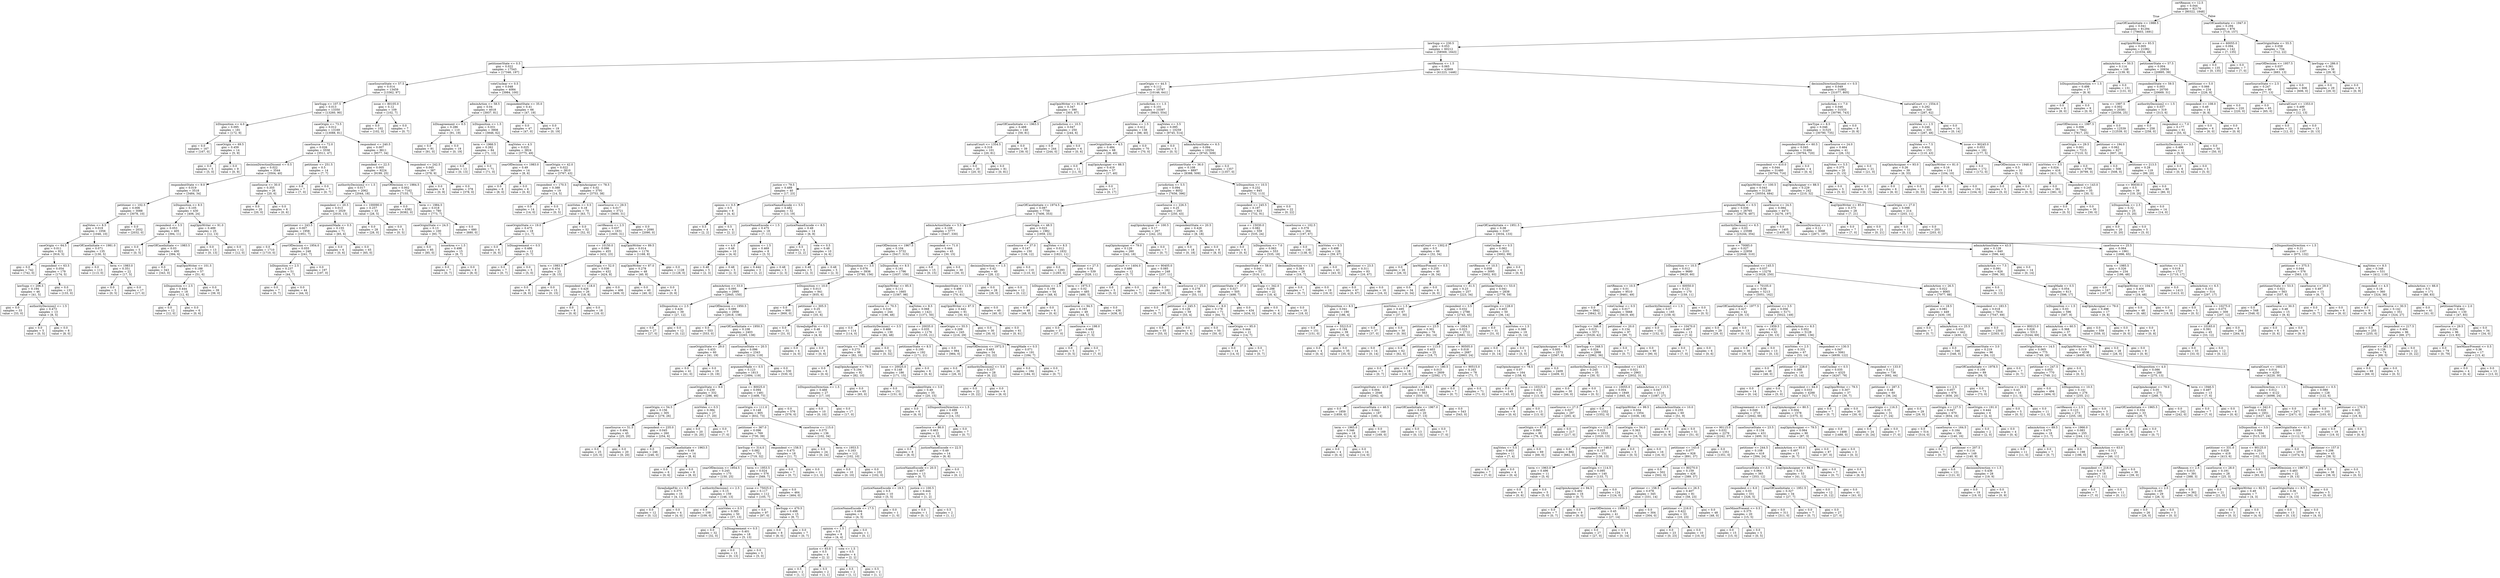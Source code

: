 digraph Tree {
node [shape=box] ;
0 [label="certReason <= 12.5\ngini = 0.044\nsamples = 82170\nvalue = [80322, 1848]"] ;
1 [label="yearOfCaseInitiate <= 1988.5\ngini = 0.041\nsamples = 81294\nvalue = [79603, 1691]"] ;
0 -> 1 [labeldistance=2.5, labelangle=45, headlabel="True"] ;
2 [label="lawSupp <= 230.5\ngini = 0.053\nsamples = 60212\nvalue = [58569, 1643]"] ;
1 -> 2 ;
3 [label="petitionerState <= 0.5\ngini = 0.022\nsamples = 17543\nvalue = [17346, 197]"] ;
2 -> 3 ;
4 [label="caseSourceState <= 57.5\ngini = 0.014\nsamples = 13459\nvalue = [13362, 97]"] ;
3 -> 4 ;
5 [label="lawSupp <= 107.5\ngini = 0.013\nsamples = 13350\nvalue = [13260, 90]"] ;
4 -> 5 ;
6 [label="lcDisposition <= 4.0\ngini = 0.095\nsamples = 181\nvalue = [172, 9]"] ;
5 -> 6 ;
7 [label="gini = 0.0\nsamples = 167\nvalue = [167, 0]"] ;
6 -> 7 ;
8 [label="caseOrigin <= 69.5\ngini = 0.459\nsamples = 14\nvalue = [5, 9]"] ;
6 -> 8 ;
9 [label="gini = 0.0\nsamples = 5\nvalue = [5, 0]"] ;
8 -> 9 ;
10 [label="gini = 0.0\nsamples = 9\nvalue = [0, 9]"] ;
8 -> 10 ;
11 [label="caseOrigin <= 73.5\ngini = 0.012\nsamples = 13169\nvalue = [13088, 81]"] ;
5 -> 11 ;
12 [label="caseSource <= 72.0\ngini = 0.026\nsamples = 3558\nvalue = [3511, 47]"] ;
11 -> 12 ;
13 [label="decisionDirectionDissent <= 0.5\ngini = 0.022\nsamples = 3544\nvalue = [3504, 40]"] ;
12 -> 13 ;
14 [label="respondentState <= 9.0\ngini = 0.019\nsamples = 3518\nvalue = [3484, 34]"] ;
13 -> 14 ;
15 [label="petitioner <= 102.5\ngini = 0.006\nsamples = 3088\nvalue = [3078, 10]"] ;
14 -> 15 ;
16 [label="majVotes <= 8.5\ngini = 0.019\nsamples = 1056\nvalue = [1046, 10]"] ;
15 -> 16 ;
17 [label="caseOrigin <= 64.5\ngini = 0.011\nsamples = 921\nvalue = [916, 5]"] ;
16 -> 17 ;
18 [label="gini = 0.0\nsamples = 742\nvalue = [742, 0]"] ;
17 -> 18 ;
19 [label="respondent <= 63.5\ngini = 0.054\nsamples = 179\nvalue = [174, 5]"] ;
17 -> 19 ;
20 [label="lawSupp <= 206.5\ngini = 0.194\nsamples = 46\nvalue = [41, 5]"] ;
19 -> 20 ;
21 [label="gini = 0.0\nsamples = 33\nvalue = [33, 0]"] ;
20 -> 21 ;
22 [label="authorityDecision2 <= 1.5\ngini = 0.473\nsamples = 13\nvalue = [8, 5]"] ;
20 -> 22 ;
23 [label="gini = 0.0\nsamples = 5\nvalue = [0, 5]"] ;
22 -> 23 ;
24 [label="gini = 0.0\nsamples = 8\nvalue = [8, 0]"] ;
22 -> 24 ;
25 [label="gini = 0.0\nsamples = 133\nvalue = [133, 0]"] ;
19 -> 25 ;
26 [label="yearOfCaseInitiate <= 1981.0\ngini = 0.071\nsamples = 135\nvalue = [130, 5]"] ;
16 -> 26 ;
27 [label="gini = 0.0\nsamples = 113\nvalue = [113, 0]"] ;
26 -> 27 ;
28 [label="term <= 1983.0\ngini = 0.351\nsamples = 22\nvalue = [17, 5]"] ;
26 -> 28 ;
29 [label="gini = 0.0\nsamples = 5\nvalue = [0, 5]"] ;
28 -> 29 ;
30 [label="gini = 0.0\nsamples = 17\nvalue = [17, 0]"] ;
28 -> 30 ;
31 [label="gini = 0.0\nsamples = 2032\nvalue = [2032, 0]"] ;
15 -> 31 ;
32 [label="lcDisposition <= 8.5\ngini = 0.105\nsamples = 430\nvalue = [406, 24]"] ;
14 -> 32 ;
33 [label="respondent <= 3.5\ngini = 0.053\nsamples = 405\nvalue = [394, 11]"] ;
32 -> 33 ;
34 [label="gini = 0.0\nsamples = 5\nvalue = [0, 5]"] ;
33 -> 34 ;
35 [label="yearOfCaseInitiate <= 1983.5\ngini = 0.03\nsamples = 400\nvalue = [394, 6]"] ;
33 -> 35 ;
36 [label="gini = 0.0\nsamples = 343\nvalue = [343, 0]"] ;
35 -> 36 ;
37 [label="majOpinWriter <= 101.5\ngini = 0.188\nsamples = 57\nvalue = [51, 6]"] ;
35 -> 37 ;
38 [label="lcDisposition <= 2.5\ngini = 0.444\nsamples = 18\nvalue = [12, 6]"] ;
37 -> 38 ;
39 [label="gini = 0.0\nsamples = 12\nvalue = [12, 0]"] ;
38 -> 39 ;
40 [label="gini = 0.0\nsamples = 6\nvalue = [0, 6]"] ;
38 -> 40 ;
41 [label="gini = 0.0\nsamples = 39\nvalue = [39, 0]"] ;
37 -> 41 ;
42 [label="majOpinWriter <= 91.0\ngini = 0.499\nsamples = 25\nvalue = [12, 13]"] ;
32 -> 42 ;
43 [label="gini = 0.0\nsamples = 13\nvalue = [0, 13]"] ;
42 -> 43 ;
44 [label="gini = 0.0\nsamples = 12\nvalue = [12, 0]"] ;
42 -> 44 ;
45 [label="caseSource <= 30.0\ngini = 0.355\nsamples = 26\nvalue = [20, 6]"] ;
13 -> 45 ;
46 [label="gini = 0.0\nsamples = 20\nvalue = [20, 0]"] ;
45 -> 46 ;
47 [label="gini = 0.0\nsamples = 6\nvalue = [0, 6]"] ;
45 -> 47 ;
48 [label="petitioner <= 251.5\ngini = 0.5\nsamples = 14\nvalue = [7, 7]"] ;
12 -> 48 ;
49 [label="gini = 0.0\nsamples = 7\nvalue = [7, 0]"] ;
48 -> 49 ;
50 [label="gini = 0.0\nsamples = 7\nvalue = [0, 7]"] ;
48 -> 50 ;
51 [label="respondent <= 240.5\ngini = 0.007\nsamples = 9611\nvalue = [9577, 34]"] ;
11 -> 51 ;
52 [label="respondent <= 22.5\ngini = 0.005\nsamples = 9224\nvalue = [9199, 25]"] ;
51 -> 52 ;
53 [label="authorityDecision2 <= 1.5\ngini = 0.017\nsamples = 2062\nvalue = [2044, 18]"] ;
52 -> 53 ;
54 [label="respondent <= 20.5\ngini = 0.013\nsamples = 2029\nvalue = [2016, 13]"] ;
53 -> 54 ;
55 [label="petitioner <= 243.5\ngini = 0.007\nsamples = 1958\nvalue = [1951, 7]"] ;
54 -> 55 ;
56 [label="gini = 0.0\nsamples = 1710\nvalue = [1710, 0]"] ;
55 -> 56 ;
57 [label="yearOfDecision <= 1954.0\ngini = 0.055\nsamples = 248\nvalue = [241, 7]"] ;
55 -> 57 ;
58 [label="lcDisposition <= 2.5\ngini = 0.237\nsamples = 51\nvalue = [44, 7]"] ;
57 -> 58 ;
59 [label="gini = 0.0\nsamples = 7\nvalue = [0, 7]"] ;
58 -> 59 ;
60 [label="gini = 0.0\nsamples = 44\nvalue = [44, 0]"] ;
58 -> 60 ;
61 [label="gini = 0.0\nsamples = 197\nvalue = [197, 0]"] ;
57 -> 61 ;
62 [label="argumentMade <= 0.5\ngini = 0.155\nsamples = 71\nvalue = [65, 6]"] ;
54 -> 62 ;
63 [label="gini = 0.0\nsamples = 6\nvalue = [0, 6]"] ;
62 -> 63 ;
64 [label="gini = 0.0\nsamples = 65\nvalue = [65, 0]"] ;
62 -> 64 ;
65 [label="issue <= 100090.0\ngini = 0.257\nsamples = 33\nvalue = [28, 5]"] ;
53 -> 65 ;
66 [label="gini = 0.0\nsamples = 28\nvalue = [28, 0]"] ;
65 -> 66 ;
67 [label="gini = 0.0\nsamples = 5\nvalue = [0, 5]"] ;
65 -> 67 ;
68 [label="yearOfDecision <= 1984.5\ngini = 0.002\nsamples = 7162\nvalue = [7155, 7]"] ;
52 -> 68 ;
69 [label="gini = 0.0\nsamples = 6382\nvalue = [6382, 0]"] ;
68 -> 69 ;
70 [label="term <= 1984.5\ngini = 0.018\nsamples = 780\nvalue = [773, 7]"] ;
68 -> 70 ;
71 [label="caseOriginState <= 24.5\ngini = 0.13\nsamples = 100\nvalue = [93, 7]"] ;
70 -> 71 ;
72 [label="gini = 0.0\nsamples = 85\nvalue = [85, 0]"] ;
71 -> 72 ;
73 [label="issueArea <= 1.5\ngini = 0.498\nsamples = 15\nvalue = [8, 7]"] ;
71 -> 73 ;
74 [label="gini = 0.0\nsamples = 7\nvalue = [0, 7]"] ;
73 -> 74 ;
75 [label="gini = 0.0\nsamples = 8\nvalue = [8, 0]"] ;
73 -> 75 ;
76 [label="gini = 0.0\nsamples = 680\nvalue = [680, 0]"] ;
70 -> 76 ;
77 [label="respondent <= 242.5\ngini = 0.045\nsamples = 387\nvalue = [378, 9]"] ;
51 -> 77 ;
78 [label="gini = 0.0\nsamples = 9\nvalue = [0, 9]"] ;
77 -> 78 ;
79 [label="gini = 0.0\nsamples = 378\nvalue = [378, 0]"] ;
77 -> 79 ;
80 [label="issue <= 80105.0\ngini = 0.12\nsamples = 109\nvalue = [102, 7]"] ;
4 -> 80 ;
81 [label="gini = 0.0\nsamples = 102\nvalue = [102, 0]"] ;
80 -> 81 ;
82 [label="gini = 0.0\nsamples = 7\nvalue = [0, 7]"] ;
80 -> 82 ;
83 [label="voteUnclear <= 0.5\ngini = 0.048\nsamples = 4084\nvalue = [3984, 100]"] ;
3 -> 83 ;
84 [label="adminAction <= 58.5\ngini = 0.04\nsamples = 4018\nvalue = [3937, 81]"] ;
83 -> 84 ;
85 [label="lcDisagreement <= 0.5\ngini = 0.286\nsamples = 110\nvalue = [91, 19]"] ;
84 -> 85 ;
86 [label="gini = 0.0\nsamples = 91\nvalue = [91, 0]"] ;
85 -> 86 ;
87 [label="gini = 0.0\nsamples = 19\nvalue = [0, 19]"] ;
85 -> 87 ;
88 [label="lcDisposition <= 1.5\ngini = 0.031\nsamples = 3908\nvalue = [3846, 62]"] ;
84 -> 88 ;
89 [label="term <= 1966.5\ngini = 0.262\nsamples = 84\nvalue = [71, 13]"] ;
88 -> 89 ;
90 [label="gini = 0.0\nsamples = 13\nvalue = [0, 13]"] ;
89 -> 90 ;
91 [label="gini = 0.0\nsamples = 71\nvalue = [71, 0]"] ;
89 -> 91 ;
92 [label="majVotes <= 4.5\ngini = 0.025\nsamples = 3824\nvalue = [3775, 49]"] ;
88 -> 92 ;
93 [label="yearOfDecision <= 1983.0\ngini = 0.49\nsamples = 14\nvalue = [8, 6]"] ;
92 -> 93 ;
94 [label="gini = 0.0\nsamples = 8\nvalue = [8, 0]"] ;
93 -> 94 ;
95 [label="gini = 0.0\nsamples = 6\nvalue = [0, 6]"] ;
93 -> 95 ;
96 [label="caseOrigin <= 42.0\ngini = 0.022\nsamples = 3810\nvalue = [3767, 43]"] ;
92 -> 96 ;
97 [label="respondent <= 170.5\ngini = 0.388\nsamples = 19\nvalue = [14, 5]"] ;
96 -> 97 ;
98 [label="gini = 0.0\nsamples = 14\nvalue = [14, 0]"] ;
97 -> 98 ;
99 [label="gini = 0.0\nsamples = 5\nvalue = [0, 5]"] ;
97 -> 99 ;
100 [label="majOpinAssigner <= 78.5\ngini = 0.02\nsamples = 3791\nvalue = [3753, 38]"] ;
96 -> 100 ;
101 [label="minVotes <= 0.5\ngini = 0.18\nsamples = 70\nvalue = [63, 7]"] ;
100 -> 101 ;
102 [label="caseOriginState <= 19.0\ngini = 0.475\nsamples = 18\nvalue = [11, 7]"] ;
101 -> 102 ;
103 [label="gini = 0.0\nsamples = 6\nvalue = [6, 0]"] ;
102 -> 103 ;
104 [label="lcDisagreement <= 0.5\ngini = 0.486\nsamples = 12\nvalue = [5, 7]"] ;
102 -> 104 ;
105 [label="gini = 0.0\nsamples = 7\nvalue = [0, 7]"] ;
104 -> 105 ;
106 [label="gini = 0.0\nsamples = 5\nvalue = [5, 0]"] ;
104 -> 106 ;
107 [label="gini = 0.0\nsamples = 52\nvalue = [52, 0]"] ;
101 -> 107 ;
108 [label="caseSource <= 29.5\ngini = 0.017\nsamples = 3721\nvalue = [3690, 31]"] ;
100 -> 108 ;
109 [label="certReason <= 2.5\ngini = 0.037\nsamples = 1631\nvalue = [1600, 31]"] ;
108 -> 109 ;
110 [label="issue <= 10150.0\ngini = 0.096\nsamples = 455\nvalue = [432, 23]"] ;
109 -> 110 ;
111 [label="term <= 1983.5\ngini = 0.454\nsamples = 23\nvalue = [8, 15]"] ;
110 -> 111 ;
112 [label="gini = 0.0\nsamples = 8\nvalue = [8, 0]"] ;
111 -> 112 ;
113 [label="gini = 0.0\nsamples = 15\nvalue = [0, 15]"] ;
111 -> 113 ;
114 [label="caseOrigin <= 52.0\ngini = 0.036\nsamples = 432\nvalue = [424, 8]"] ;
110 -> 114 ;
115 [label="respondent <= 118.0\ngini = 0.426\nsamples = 26\nvalue = [18, 8]"] ;
114 -> 115 ;
116 [label="gini = 0.0\nsamples = 8\nvalue = [0, 8]"] ;
115 -> 116 ;
117 [label="gini = 0.0\nsamples = 18\nvalue = [18, 0]"] ;
115 -> 117 ;
118 [label="gini = 0.0\nsamples = 406\nvalue = [406, 0]"] ;
114 -> 118 ;
119 [label="majOpinWriter <= 89.5\ngini = 0.014\nsamples = 1176\nvalue = [1168, 8]"] ;
109 -> 119 ;
120 [label="majOpinWriter <= 87.0\ngini = 0.278\nsamples = 48\nvalue = [40, 8]"] ;
119 -> 120 ;
121 [label="gini = 0.0\nsamples = 40\nvalue = [40, 0]"] ;
120 -> 121 ;
122 [label="gini = 0.0\nsamples = 8\nvalue = [0, 8]"] ;
120 -> 122 ;
123 [label="gini = 0.0\nsamples = 1128\nvalue = [1128, 0]"] ;
119 -> 123 ;
124 [label="gini = 0.0\nsamples = 2090\nvalue = [2090, 0]"] ;
108 -> 124 ;
125 [label="respondentState <= 35.0\ngini = 0.41\nsamples = 66\nvalue = [47, 19]"] ;
83 -> 125 ;
126 [label="gini = 0.0\nsamples = 47\nvalue = [47, 0]"] ;
125 -> 126 ;
127 [label="gini = 0.0\nsamples = 19\nvalue = [0, 19]"] ;
125 -> 127 ;
128 [label="certReason <= 1.5\ngini = 0.065\nsamples = 42669\nvalue = [41223, 1446]"] ;
2 -> 128 ;
129 [label="caseOrigin <= 44.5\ngini = 0.112\nsamples = 10787\nvalue = [10146, 641]"] ;
128 -> 129 ;
130 [label="majOpinWriter <= 91.0\ngini = 0.347\nsamples = 390\nvalue = [303, 87]"] ;
129 -> 130 ;
131 [label="yearOfCaseInitiate <= 1963.5\ngini = 0.488\nsamples = 140\nvalue = [59, 81]"] ;
130 -> 131 ;
132 [label="naturalCourt <= 1354.5\ngini = 0.318\nsamples = 101\nvalue = [20, 81]"] ;
131 -> 132 ;
133 [label="gini = 0.0\nsamples = 20\nvalue = [20, 0]"] ;
132 -> 133 ;
134 [label="gini = 0.0\nsamples = 81\nvalue = [0, 81]"] ;
132 -> 134 ;
135 [label="gini = 0.0\nsamples = 39\nvalue = [39, 0]"] ;
131 -> 135 ;
136 [label="jurisdiction <= 10.5\ngini = 0.047\nsamples = 250\nvalue = [244, 6]"] ;
130 -> 136 ;
137 [label="gini = 0.0\nsamples = 244\nvalue = [244, 0]"] ;
136 -> 137 ;
138 [label="gini = 0.0\nsamples = 6\nvalue = [0, 6]"] ;
136 -> 138 ;
139 [label="jurisdiction <= 1.5\ngini = 0.101\nsamples = 10397\nvalue = [9843, 554]"] ;
129 -> 139 ;
140 [label="minVotes <= 1.5\ngini = 0.412\nsamples = 138\nvalue = [98, 40]"] ;
139 -> 140 ;
141 [label="caseOriginState <= 4.5\ngini = 0.484\nsamples = 68\nvalue = [28, 40]"] ;
140 -> 141 ;
142 [label="gini = 0.0\nsamples = 11\nvalue = [11, 0]"] ;
141 -> 142 ;
143 [label="majOpinAssigner <= 88.5\ngini = 0.419\nsamples = 57\nvalue = [17, 40]"] ;
141 -> 143 ;
144 [label="justice <= 79.5\ngini = 0.489\nsamples = 40\nvalue = [17, 23]"] ;
143 -> 144 ;
145 [label="opinion <= 0.5\ngini = 0.5\nsamples = 8\nvalue = [4, 4]"] ;
144 -> 145 ;
146 [label="gini = 0.5\nsamples = 4\nvalue = [2, 2]"] ;
145 -> 146 ;
147 [label="gini = 0.5\nsamples = 4\nvalue = [2, 2]"] ;
145 -> 147 ;
148 [label="justiceNameEncode <= 5.5\ngini = 0.482\nsamples = 32\nvalue = [13, 19]"] ;
144 -> 148 ;
149 [label="justiceNameEncode <= 1.5\ngini = 0.475\nsamples = 18\nvalue = [7, 11]"] ;
148 -> 149 ;
150 [label="vote <= 4.0\ngini = 0.48\nsamples = 10\nvalue = [4, 6]"] ;
149 -> 150 ;
151 [label="gini = 0.48\nsamples = 5\nvalue = [2, 3]"] ;
150 -> 151 ;
152 [label="gini = 0.48\nsamples = 5\nvalue = [2, 3]"] ;
150 -> 152 ;
153 [label="opinion <= 1.5\ngini = 0.469\nsamples = 8\nvalue = [3, 5]"] ;
149 -> 153 ;
154 [label="gini = 0.444\nsamples = 3\nvalue = [1, 2]"] ;
153 -> 154 ;
155 [label="gini = 0.48\nsamples = 5\nvalue = [2, 3]"] ;
153 -> 155 ;
156 [label="justiceNameEncode <= 8.5\ngini = 0.49\nsamples = 14\nvalue = [6, 8]"] ;
148 -> 156 ;
157 [label="gini = 0.5\nsamples = 4\nvalue = [2, 2]"] ;
156 -> 157 ;
158 [label="vote <= 0.5\ngini = 0.48\nsamples = 10\nvalue = [4, 6]"] ;
156 -> 158 ;
159 [label="gini = 0.48\nsamples = 5\nvalue = [2, 3]"] ;
158 -> 159 ;
160 [label="gini = 0.48\nsamples = 5\nvalue = [2, 3]"] ;
158 -> 160 ;
161 [label="gini = 0.0\nsamples = 17\nvalue = [0, 17]"] ;
143 -> 161 ;
162 [label="gini = 0.0\nsamples = 70\nvalue = [70, 0]"] ;
140 -> 162 ;
163 [label="majVotes <= 3.5\ngini = 0.095\nsamples = 10259\nvalue = [9745, 514]"] ;
139 -> 163 ;
164 [label="gini = 0.0\nsamples = 5\nvalue = [0, 5]"] ;
163 -> 164 ;
165 [label="adminActionState <= 6.5\ngini = 0.094\nsamples = 10254\nvalue = [9745, 509]"] ;
163 -> 165 ;
166 [label="petitionerState <= 36.0\ngini = 0.108\nsamples = 8897\nvalue = [8388, 509]"] ;
165 -> 166 ;
167 [label="jurisdiction <= 5.5\ngini = 0.094\nsamples = 8052\nvalue = [7656, 396]"] ;
166 -> 167 ;
168 [label="yearOfCaseInitiate <= 1974.5\ngini = 0.087\nsamples = 7759\nvalue = [7406, 353]"] ;
167 -> 168 ;
169 [label="adminActionState <= 5.5\ngini = 0.108\nsamples = 5777\nvalue = [5447, 330]"] ;
168 -> 169 ;
170 [label="yearOfDecision <= 1967.5\ngini = 0.104\nsamples = 5732\nvalue = [5417, 315]"] ;
169 -> 170 ;
171 [label="lcDisposition <= 3.5\ngini = 0.076\nsamples = 3936\nvalue = [3780, 156]"] ;
170 -> 171 ;
172 [label="adminAction <= 33.0\ngini = 0.095\nsamples = 2995\nvalue = [2845, 150]"] ;
171 -> 172 ;
173 [label="lcDisposition <= 2.5\ngini = 0.426\nsamples = 39\nvalue = [27, 12]"] ;
172 -> 173 ;
174 [label="gini = 0.0\nsamples = 27\nvalue = [27, 0]"] ;
173 -> 174 ;
175 [label="gini = 0.0\nsamples = 12\nvalue = [0, 12]"] ;
173 -> 175 ;
176 [label="yearOfDecision <= 1950.5\ngini = 0.089\nsamples = 2956\nvalue = [2818, 138]"] ;
172 -> 176 ;
177 [label="gini = 0.0\nsamples = 553\nvalue = [553, 0]"] ;
176 -> 177 ;
178 [label="yearOfCaseInitiate <= 1950.5\ngini = 0.108\nsamples = 2403\nvalue = [2265, 138]"] ;
176 -> 178 ;
179 [label="caseOriginState <= 29.0\ngini = 0.433\nsamples = 60\nvalue = [41, 19]"] ;
178 -> 179 ;
180 [label="gini = 0.0\nsamples = 41\nvalue = [41, 0]"] ;
179 -> 180 ;
181 [label="gini = 0.0\nsamples = 19\nvalue = [0, 19]"] ;
179 -> 181 ;
182 [label="caseSourceState <= 20.5\ngini = 0.096\nsamples = 2343\nvalue = [2224, 119]"] ;
178 -> 182 ;
183 [label="argumentMade <= 0.5\ngini = 0.123\nsamples = 1813\nvalue = [1694, 119]"] ;
182 -> 183 ;
184 [label="caseOriginState <= 9.0\ngini = 0.239\nsamples = 332\nvalue = [286, 46]"] ;
183 -> 184 ;
185 [label="caseOrigin <= 54.5\ngini = 0.156\nsamples = 305\nvalue = [279, 26]"] ;
184 -> 185 ;
186 [label="caseSource <= 51.5\ngini = 0.494\nsamples = 45\nvalue = [25, 20]"] ;
185 -> 186 ;
187 [label="gini = 0.0\nsamples = 25\nvalue = [25, 0]"] ;
186 -> 187 ;
188 [label="gini = 0.0\nsamples = 20\nvalue = [0, 20]"] ;
186 -> 188 ;
189 [label="respondent <= 235.0\ngini = 0.045\nsamples = 260\nvalue = [254, 6]"] ;
185 -> 189 ;
190 [label="gini = 0.0\nsamples = 246\nvalue = [246, 0]"] ;
189 -> 190 ;
191 [label="yearOfCaseInitiate <= 1963.5\ngini = 0.49\nsamples = 14\nvalue = [8, 6]"] ;
189 -> 191 ;
192 [label="gini = 0.0\nsamples = 6\nvalue = [0, 6]"] ;
191 -> 192 ;
193 [label="gini = 0.0\nsamples = 8\nvalue = [8, 0]"] ;
191 -> 193 ;
194 [label="minVotes <= 0.5\ngini = 0.384\nsamples = 27\nvalue = [7, 20]"] ;
184 -> 194 ;
195 [label="gini = 0.0\nsamples = 20\nvalue = [0, 20]"] ;
194 -> 195 ;
196 [label="gini = 0.0\nsamples = 7\nvalue = [7, 0]"] ;
194 -> 196 ;
197 [label="issue <= 80025.0\ngini = 0.094\nsamples = 1481\nvalue = [1408, 73]"] ;
183 -> 197 ;
198 [label="caseOrigin <= 111.0\ngini = 0.148\nsamples = 905\nvalue = [832, 73]"] ;
197 -> 198 ;
199 [label="petitioner <= 367.0\ngini = 0.096\nsamples = 769\nvalue = [730, 39]"] ;
198 -> 199 ;
200 [label="lawSupp <= 314.0\ngini = 0.082\nsamples = 751\nvalue = [719, 32]"] ;
199 -> 200 ;
201 [label="yearOfDecision <= 1954.5\ngini = 0.245\nsamples = 175\nvalue = [150, 25]"] ;
200 -> 201 ;
202 [label="threeJudgeFdc <= 0.5\ngini = 0.375\nsamples = 16\nvalue = [4, 12]"] ;
201 -> 202 ;
203 [label="gini = 0.0\nsamples = 12\nvalue = [0, 12]"] ;
202 -> 203 ;
204 [label="gini = 0.0\nsamples = 4\nvalue = [4, 0]"] ;
202 -> 204 ;
205 [label="authorityDecision1 <= 2.5\ngini = 0.15\nsamples = 159\nvalue = [146, 13]"] ;
201 -> 205 ;
206 [label="gini = 0.0\nsamples = 109\nvalue = [109, 0]"] ;
205 -> 206 ;
207 [label="minVotes <= 0.5\ngini = 0.385\nsamples = 50\nvalue = [37, 13]"] ;
205 -> 207 ;
208 [label="gini = 0.0\nsamples = 32\nvalue = [32, 0]"] ;
207 -> 208 ;
209 [label="lcDisagreement <= 0.5\ngini = 0.401\nsamples = 18\nvalue = [5, 13]"] ;
207 -> 209 ;
210 [label="gini = 0.0\nsamples = 13\nvalue = [0, 13]"] ;
209 -> 210 ;
211 [label="gini = 0.0\nsamples = 5\nvalue = [5, 0]"] ;
209 -> 211 ;
212 [label="term <= 1953.5\ngini = 0.024\nsamples = 576\nvalue = [569, 7]"] ;
200 -> 212 ;
213 [label="issue <= 75025.0\ngini = 0.117\nsamples = 112\nvalue = [105, 7]"] ;
212 -> 213 ;
214 [label="gini = 0.0\nsamples = 97\nvalue = [97, 0]"] ;
213 -> 214 ;
215 [label="lawSupp <= 470.5\ngini = 0.498\nsamples = 15\nvalue = [8, 7]"] ;
213 -> 215 ;
216 [label="gini = 0.0\nsamples = 8\nvalue = [8, 0]"] ;
215 -> 216 ;
217 [label="gini = 0.0\nsamples = 7\nvalue = [0, 7]"] ;
215 -> 217 ;
218 [label="gini = 0.0\nsamples = 464\nvalue = [464, 0]"] ;
212 -> 218 ;
219 [label="respondent <= 158.5\ngini = 0.475\nsamples = 18\nvalue = [11, 7]"] ;
199 -> 219 ;
220 [label="gini = 0.0\nsamples = 7\nvalue = [0, 7]"] ;
219 -> 220 ;
221 [label="gini = 0.0\nsamples = 11\nvalue = [11, 0]"] ;
219 -> 221 ;
222 [label="caseSource <= 115.0\ngini = 0.375\nsamples = 136\nvalue = [102, 34]"] ;
198 -> 222 ;
223 [label="gini = 0.0\nsamples = 24\nvalue = [0, 24]"] ;
222 -> 223 ;
224 [label="term <= 1953.5\ngini = 0.163\nsamples = 112\nvalue = [102, 10]"] ;
222 -> 224 ;
225 [label="gini = 0.0\nsamples = 10\nvalue = [0, 10]"] ;
224 -> 225 ;
226 [label="gini = 0.0\nsamples = 102\nvalue = [102, 0]"] ;
224 -> 226 ;
227 [label="gini = 0.0\nsamples = 576\nvalue = [576, 0]"] ;
197 -> 227 ;
228 [label="gini = 0.0\nsamples = 530\nvalue = [530, 0]"] ;
182 -> 228 ;
229 [label="lcDisposition <= 10.0\ngini = 0.013\nsamples = 941\nvalue = [935, 6]"] ;
171 -> 229 ;
230 [label="gini = 0.0\nsamples = 900\nvalue = [900, 0]"] ;
229 -> 230 ;
231 [label="petitioner <= 305.5\ngini = 0.25\nsamples = 41\nvalue = [35, 6]"] ;
229 -> 231 ;
232 [label="gini = 0.0\nsamples = 31\nvalue = [31, 0]"] ;
231 -> 232 ;
233 [label="threeJudgeFdc <= 0.5\ngini = 0.48\nsamples = 10\nvalue = [4, 6]"] ;
231 -> 233 ;
234 [label="gini = 0.0\nsamples = 4\nvalue = [4, 0]"] ;
233 -> 234 ;
235 [label="gini = 0.0\nsamples = 6\nvalue = [0, 6]"] ;
233 -> 235 ;
236 [label="lcDisposition <= 8.5\ngini = 0.161\nsamples = 1796\nvalue = [1637, 159]"] ;
170 -> 236 ;
237 [label="majOpinWriter <= 85.5\ngini = 0.111\nsamples = 1665\nvalue = [1567, 98]"] ;
236 -> 237 ;
238 [label="caseSource <= 70.5\ngini = 0.316\nsamples = 244\nvalue = [196, 48]"] ;
237 -> 238 ;
239 [label="gini = 0.0\nsamples = 114\nvalue = [114, 0]"] ;
238 -> 239 ;
240 [label="authorityDecision1 <= 3.5\ngini = 0.466\nsamples = 130\nvalue = [82, 48]"] ;
238 -> 240 ;
241 [label="caseOrigin <= 78.0\ngini = 0.273\nsamples = 98\nvalue = [82, 16]"] ;
240 -> 241 ;
242 [label="gini = 0.0\nsamples = 6\nvalue = [0, 6]"] ;
241 -> 242 ;
243 [label="majOpinAssigner <= 79.5\ngini = 0.194\nsamples = 92\nvalue = [82, 10]"] ;
241 -> 243 ;
244 [label="lcDispositionDirection <= 1.5\ngini = 0.466\nsamples = 27\nvalue = [17, 10]"] ;
243 -> 244 ;
245 [label="gini = 0.0\nsamples = 10\nvalue = [0, 10]"] ;
244 -> 245 ;
246 [label="gini = 0.0\nsamples = 17\nvalue = [17, 0]"] ;
244 -> 246 ;
247 [label="gini = 0.0\nsamples = 65\nvalue = [65, 0]"] ;
243 -> 247 ;
248 [label="gini = 0.0\nsamples = 32\nvalue = [0, 32]"] ;
240 -> 248 ;
249 [label="majVotes <= 8.5\ngini = 0.068\nsamples = 1421\nvalue = [1371, 50]"] ;
237 -> 249 ;
250 [label="issue <= 20035.0\ngini = 0.035\nsamples = 1176\nvalue = [1155, 21]"] ;
249 -> 250 ;
251 [label="petitionerState <= 8.5\ngini = 0.195\nsamples = 192\nvalue = [171, 21]"] ;
250 -> 251 ;
252 [label="issue <= 20025.0\ngini = 0.148\nsamples = 186\nvalue = [171, 15]"] ;
251 -> 252 ;
253 [label="gini = 0.0\nsamples = 151\nvalue = [151, 0]"] ;
252 -> 253 ;
254 [label="respondentState <= 3.0\ngini = 0.49\nsamples = 35\nvalue = [20, 15]"] ;
252 -> 254 ;
255 [label="gini = 0.0\nsamples = 6\nvalue = [6, 0]"] ;
254 -> 255 ;
256 [label="lcDispositionDirection <= 1.5\ngini = 0.499\nsamples = 29\nvalue = [14, 15]"] ;
254 -> 256 ;
257 [label="caseSource <= 86.0\ngini = 0.463\nsamples = 22\nvalue = [14, 8]"] ;
256 -> 257 ;
258 [label="gini = 0.0\nsamples = 8\nvalue = [8, 0]"] ;
257 -> 258 ;
259 [label="justiceNameEncode <= 22.5\ngini = 0.49\nsamples = 14\nvalue = [6, 8]"] ;
257 -> 259 ;
260 [label="justiceNameEncode <= 20.5\ngini = 0.497\nsamples = 13\nvalue = [6, 7]"] ;
259 -> 260 ;
261 [label="justiceNameEncode <= 19.5\ngini = 0.5\nsamples = 10\nvalue = [5, 5]"] ;
260 -> 261 ;
262 [label="justiceNameEncode <= 17.5\ngini = 0.494\nsamples = 9\nvalue = [4, 5]"] ;
261 -> 262 ;
263 [label="opinion <= 1.5\ngini = 0.5\nsamples = 8\nvalue = [4, 4]"] ;
262 -> 263 ;
264 [label="justice <= 93.0\ngini = 0.5\nsamples = 4\nvalue = [2, 2]"] ;
263 -> 264 ;
265 [label="gini = 0.5\nsamples = 2\nvalue = [1, 1]"] ;
264 -> 265 ;
266 [label="gini = 0.5\nsamples = 2\nvalue = [1, 1]"] ;
264 -> 266 ;
267 [label="vote <= 1.5\ngini = 0.5\nsamples = 4\nvalue = [2, 2]"] ;
263 -> 267 ;
268 [label="gini = 0.5\nsamples = 2\nvalue = [1, 1]"] ;
267 -> 268 ;
269 [label="gini = 0.5\nsamples = 2\nvalue = [1, 1]"] ;
267 -> 269 ;
270 [label="gini = 0.0\nsamples = 1\nvalue = [0, 1]"] ;
262 -> 270 ;
271 [label="gini = 0.0\nsamples = 1\nvalue = [1, 0]"] ;
261 -> 271 ;
272 [label="justice <= 100.5\ngini = 0.444\nsamples = 3\nvalue = [1, 2]"] ;
260 -> 272 ;
273 [label="gini = 0.0\nsamples = 1\nvalue = [0, 1]"] ;
272 -> 273 ;
274 [label="gini = 0.5\nsamples = 2\nvalue = [1, 1]"] ;
272 -> 274 ;
275 [label="gini = 0.0\nsamples = 1\nvalue = [0, 1]"] ;
259 -> 275 ;
276 [label="gini = 0.0\nsamples = 7\nvalue = [0, 7]"] ;
256 -> 276 ;
277 [label="gini = 0.0\nsamples = 6\nvalue = [0, 6]"] ;
251 -> 277 ;
278 [label="gini = 0.0\nsamples = 984\nvalue = [984, 0]"] ;
250 -> 278 ;
279 [label="caseOrigin <= 55.5\ngini = 0.209\nsamples = 245\nvalue = [216, 29]"] ;
249 -> 279 ;
280 [label="yearOfDecision <= 1972.5\ngini = 0.483\nsamples = 54\nvalue = [32, 22]"] ;
279 -> 280 ;
281 [label="gini = 0.0\nsamples = 26\nvalue = [26, 0]"] ;
280 -> 281 ;
282 [label="authorityDecision2 <= 5.0\ngini = 0.337\nsamples = 28\nvalue = [6, 22]"] ;
280 -> 282 ;
283 [label="gini = 0.0\nsamples = 22\nvalue = [0, 22]"] ;
282 -> 283 ;
284 [label="gini = 0.0\nsamples = 6\nvalue = [6, 0]"] ;
282 -> 284 ;
285 [label="reargMade <= 0.5\ngini = 0.071\nsamples = 191\nvalue = [184, 7]"] ;
279 -> 285 ;
286 [label="gini = 0.0\nsamples = 184\nvalue = [184, 0]"] ;
285 -> 286 ;
287 [label="gini = 0.0\nsamples = 7\nvalue = [0, 7]"] ;
285 -> 287 ;
288 [label="respondentState <= 11.5\ngini = 0.498\nsamples = 131\nvalue = [70, 61]"] ;
236 -> 288 ;
289 [label="majOpinWriter <= 87.5\ngini = 0.442\nsamples = 91\nvalue = [30, 61]"] ;
288 -> 289 ;
290 [label="gini = 0.0\nsamples = 30\nvalue = [30, 0]"] ;
289 -> 290 ;
291 [label="gini = 0.0\nsamples = 61\nvalue = [0, 61]"] ;
289 -> 291 ;
292 [label="gini = 0.0\nsamples = 40\nvalue = [40, 0]"] ;
288 -> 292 ;
293 [label="respondent <= 71.0\ngini = 0.444\nsamples = 45\nvalue = [30, 15]"] ;
169 -> 293 ;
294 [label="gini = 0.0\nsamples = 15\nvalue = [0, 15]"] ;
293 -> 294 ;
295 [label="gini = 0.0\nsamples = 30\nvalue = [30, 0]"] ;
293 -> 295 ;
296 [label="caseOrigin <= 48.5\ngini = 0.023\nsamples = 1982\nvalue = [1959, 23]"] ;
168 -> 296 ;
297 [label="caseSource <= 37.0\ngini = 0.147\nsamples = 150\nvalue = [138, 12]"] ;
296 -> 297 ;
298 [label="decisionDirection <= 1.5\ngini = 0.42\nsamples = 40\nvalue = [28, 12]"] ;
297 -> 298 ;
299 [label="gini = 0.0\nsamples = 28\nvalue = [28, 0]"] ;
298 -> 299 ;
300 [label="gini = 0.0\nsamples = 12\nvalue = [0, 12]"] ;
298 -> 300 ;
301 [label="gini = 0.0\nsamples = 110\nvalue = [110, 0]"] ;
297 -> 301 ;
302 [label="majVotes <= 8.5\ngini = 0.012\nsamples = 1832\nvalue = [1821, 11]"] ;
296 -> 302 ;
303 [label="gini = 0.0\nsamples = 1293\nvalue = [1293, 0]"] ;
302 -> 303 ;
304 [label="petitioner <= 27.5\ngini = 0.04\nsamples = 539\nvalue = [528, 11]"] ;
302 -> 304 ;
305 [label="lcDisposition <= 2.5\ngini = 0.198\nsamples = 54\nvalue = [48, 6]"] ;
304 -> 305 ;
306 [label="gini = 0.0\nsamples = 48\nvalue = [48, 0]"] ;
305 -> 306 ;
307 [label="gini = 0.0\nsamples = 6\nvalue = [0, 6]"] ;
305 -> 307 ;
308 [label="term <= 1975.5\ngini = 0.02\nsamples = 485\nvalue = [480, 5]"] ;
304 -> 308 ;
309 [label="caseSource <= 94.5\ngini = 0.183\nsamples = 49\nvalue = [44, 5]"] ;
308 -> 309 ;
310 [label="gini = 0.0\nsamples = 37\nvalue = [37, 0]"] ;
309 -> 310 ;
311 [label="caseSource <= 198.0\ngini = 0.486\nsamples = 12\nvalue = [7, 5]"] ;
309 -> 311 ;
312 [label="gini = 0.0\nsamples = 5\nvalue = [0, 5]"] ;
311 -> 312 ;
313 [label="gini = 0.0\nsamples = 7\nvalue = [7, 0]"] ;
311 -> 313 ;
314 [label="gini = 0.0\nsamples = 436\nvalue = [436, 0]"] ;
308 -> 314 ;
315 [label="caseSource <= 226.5\ngini = 0.25\nsamples = 293\nvalue = [250, 43]"] ;
167 -> 315 ;
316 [label="majOpinAssigner <= 100.5\ngini = 0.17\nsamples = 267\nvalue = [242, 25]"] ;
315 -> 316 ;
317 [label="majOpinAssigner <= 79.0\ngini = 0.129\nsamples = 260\nvalue = [242, 18]"] ;
316 -> 317 ;
318 [label="naturalCourt <= 1404.0\ngini = 0.486\nsamples = 12\nvalue = [5, 7]"] ;
317 -> 318 ;
319 [label="gini = 0.0\nsamples = 5\nvalue = [5, 0]"] ;
318 -> 319 ;
320 [label="gini = 0.0\nsamples = 7\nvalue = [0, 7]"] ;
318 -> 320 ;
321 [label="issue <= 90405.0\ngini = 0.085\nsamples = 248\nvalue = [237, 11]"] ;
317 -> 321 ;
322 [label="gini = 0.0\nsamples = 182\nvalue = [182, 0]"] ;
321 -> 322 ;
323 [label="caseSource <= 25.0\ngini = 0.278\nsamples = 66\nvalue = [55, 11]"] ;
321 -> 323 ;
324 [label="gini = 0.0\nsamples = 7\nvalue = [0, 7]"] ;
323 -> 324 ;
325 [label="petitioner <= 245.5\ngini = 0.126\nsamples = 59\nvalue = [55, 4]"] ;
323 -> 325 ;
326 [label="gini = 0.0\nsamples = 55\nvalue = [55, 0]"] ;
325 -> 326 ;
327 [label="gini = 0.0\nsamples = 4\nvalue = [0, 4]"] ;
325 -> 327 ;
328 [label="gini = 0.0\nsamples = 7\nvalue = [0, 7]"] ;
316 -> 328 ;
329 [label="respondentState <= 20.5\ngini = 0.426\nsamples = 26\nvalue = [8, 18]"] ;
315 -> 329 ;
330 [label="gini = 0.0\nsamples = 18\nvalue = [0, 18]"] ;
329 -> 330 ;
331 [label="gini = 0.0\nsamples = 8\nvalue = [8, 0]"] ;
329 -> 331 ;
332 [label="lcDisposition <= 10.5\ngini = 0.232\nsamples = 845\nvalue = [732, 113]"] ;
166 -> 332 ;
333 [label="respondent <= 245.5\ngini = 0.197\nsamples = 823\nvalue = [732, 91]"] ;
332 -> 333 ;
334 [label="issue <= 15030.0\ngini = 0.082\nsamples = 559\nvalue = [535, 24]"] ;
333 -> 334 ;
335 [label="gini = 0.0\nsamples = 6\nvalue = [0, 6]"] ;
334 -> 335 ;
336 [label="lcDisposition <= 7.0\ngini = 0.063\nsamples = 553\nvalue = [535, 18]"] ;
334 -> 336 ;
337 [label="respondentState <= 58.0\ngini = 0.041\nsamples = 527\nvalue = [516, 11]"] ;
336 -> 337 ;
338 [label="petitionerState <= 37.5\ngini = 0.027\nsamples = 505\nvalue = [498, 7]"] ;
337 -> 338 ;
339 [label="majVotes <= 8.0\ngini = 0.178\nsamples = 71\nvalue = [64, 7]"] ;
338 -> 339 ;
340 [label="gini = 0.0\nsamples = 50\nvalue = [50, 0]"] ;
339 -> 340 ;
341 [label="caseOrigin <= 95.0\ngini = 0.444\nsamples = 21\nvalue = [14, 7]"] ;
339 -> 341 ;
342 [label="gini = 0.0\nsamples = 14\nvalue = [14, 0]"] ;
341 -> 342 ;
343 [label="gini = 0.0\nsamples = 7\nvalue = [0, 7]"] ;
341 -> 343 ;
344 [label="gini = 0.0\nsamples = 434\nvalue = [434, 0]"] ;
338 -> 344 ;
345 [label="lawSupp <= 342.0\ngini = 0.298\nsamples = 22\nvalue = [18, 4]"] ;
337 -> 345 ;
346 [label="gini = 0.0\nsamples = 4\nvalue = [0, 4]"] ;
345 -> 346 ;
347 [label="gini = 0.0\nsamples = 18\nvalue = [18, 0]"] ;
345 -> 347 ;
348 [label="decisionDirection <= 1.5\ngini = 0.393\nsamples = 26\nvalue = [19, 7]"] ;
336 -> 348 ;
349 [label="gini = 0.0\nsamples = 7\nvalue = [0, 7]"] ;
348 -> 349 ;
350 [label="gini = 0.0\nsamples = 19\nvalue = [19, 0]"] ;
348 -> 350 ;
351 [label="caseSource <= 102.5\ngini = 0.379\nsamples = 264\nvalue = [197, 67]"] ;
333 -> 351 ;
352 [label="gini = 0.0\nsamples = 138\nvalue = [138, 0]"] ;
351 -> 352 ;
353 [label="minVotes <= 0.5\ngini = 0.498\nsamples = 126\nvalue = [59, 67]"] ;
351 -> 353 ;
354 [label="gini = 0.0\nsamples = 43\nvalue = [43, 0]"] ;
353 -> 354 ;
355 [label="petitioner <= 23.5\ngini = 0.311\nsamples = 83\nvalue = [16, 67]"] ;
353 -> 355 ;
356 [label="gini = 0.0\nsamples = 67\nvalue = [0, 67]"] ;
355 -> 356 ;
357 [label="gini = 0.0\nsamples = 16\nvalue = [16, 0]"] ;
355 -> 357 ;
358 [label="gini = 0.0\nsamples = 22\nvalue = [0, 22]"] ;
332 -> 358 ;
359 [label="gini = 0.0\nsamples = 1357\nvalue = [1357, 0]"] ;
165 -> 359 ;
360 [label="decisionDirectionDissent <= 0.5\ngini = 0.049\nsamples = 31882\nvalue = [31077, 805]"] ;
128 -> 360 ;
361 [label="jurisdiction <= 7.0\ngini = 0.046\nsamples = 31533\nvalue = [30790, 743]"] ;
360 -> 361 ;
362 [label="lawType <= 8.5\ngini = 0.046\nsamples = 31525\nvalue = [30790, 735]"] ;
361 -> 362 ;
363 [label="respondentState <= 60.5\ngini = 0.045\nsamples = 31484\nvalue = [30764, 720]"] ;
362 -> 363 ;
364 [label="respondent <= 410.0\ngini = 0.044\nsamples = 31480\nvalue = [30764, 716]"] ;
363 -> 364 ;
365 [label="majOpinWriter <= 100.5\ngini = 0.043\nsamples = 31238\nvalue = [30554, 684]"] ;
364 -> 365 ;
366 [label="argumentMade <= 0.5\ngini = 0.036\nsamples = 26765\nvalue = [26278, 487]"] ;
365 -> 366 ;
367 [label="yearOfCaseInitiate <= 1951.5\ngini = 0.08\nsamples = 3167\nvalue = [3034, 133]"] ;
366 -> 367 ;
368 [label="naturalCourt <= 1302.0\ngini = 0.5\nsamples = 66\nvalue = [32, 34]"] ;
367 -> 368 ;
369 [label="gini = 0.0\nsamples = 26\nvalue = [26, 0]"] ;
368 -> 369 ;
370 [label="lawMinorPresent <= 0.5\ngini = 0.255\nsamples = 40\nvalue = [6, 34]"] ;
368 -> 370 ;
371 [label="gini = 0.0\nsamples = 34\nvalue = [0, 34]"] ;
370 -> 371 ;
372 [label="gini = 0.0\nsamples = 6\nvalue = [6, 0]"] ;
370 -> 372 ;
373 [label="voteUnclear <= 0.5\ngini = 0.062\nsamples = 3101\nvalue = [3002, 99]"] ;
367 -> 373 ;
374 [label="certReason <= 10.5\ngini = 0.058\nsamples = 3095\nvalue = [3002, 93]"] ;
373 -> 374 ;
375 [label="caseSource <= 31.5\ngini = 0.23\nsamples = 257\nvalue = [223, 34]"] ;
374 -> 375 ;
376 [label="lcDisposition <= 8.5\ngini = 0.041\nsamples = 190\nvalue = [186, 4]"] ;
375 -> 376 ;
377 [label="gini = 0.0\nsamples = 151\nvalue = [151, 0]"] ;
376 -> 377 ;
378 [label="issue <= 55215.0\ngini = 0.184\nsamples = 39\nvalue = [35, 4]"] ;
376 -> 378 ;
379 [label="gini = 0.0\nsamples = 4\nvalue = [0, 4]"] ;
378 -> 379 ;
380 [label="gini = 0.0\nsamples = 35\nvalue = [35, 0]"] ;
378 -> 380 ;
381 [label="minVotes <= 1.5\ngini = 0.495\nsamples = 67\nvalue = [37, 30]"] ;
375 -> 381 ;
382 [label="gini = 0.0\nsamples = 37\nvalue = [37, 0]"] ;
381 -> 382 ;
383 [label="gini = 0.0\nsamples = 30\nvalue = [0, 30]"] ;
381 -> 383 ;
384 [label="petitionerState <= 53.0\ngini = 0.041\nsamples = 2838\nvalue = [2779, 59]"] ;
374 -> 384 ;
385 [label="respondent <= 3.5\ngini = 0.032\nsamples = 2788\nvalue = [2743, 45]"] ;
384 -> 385 ;
386 [label="petitioner <= 23.5\ngini = 0.301\nsamples = 76\nvalue = [62, 14]"] ;
385 -> 386 ;
387 [label="gini = 0.0\nsamples = 14\nvalue = [0, 14]"] ;
386 -> 387 ;
388 [label="gini = 0.0\nsamples = 62\nvalue = [62, 0]"] ;
386 -> 388 ;
389 [label="term <= 1954.5\ngini = 0.023\nsamples = 2712\nvalue = [2681, 31]"] ;
385 -> 389 ;
390 [label="petitioner <= 113.0\ngini = 0.403\nsamples = 25\nvalue = [18, 7]"] ;
389 -> 390 ;
391 [label="gini = 0.0\nsamples = 7\nvalue = [0, 7]"] ;
390 -> 391 ;
392 [label="gini = 0.0\nsamples = 18\nvalue = [18, 0]"] ;
390 -> 392 ;
393 [label="issue <= 90505.0\ngini = 0.018\nsamples = 2687\nvalue = [2663, 24]"] ;
389 -> 393 ;
394 [label="respondent <= 180.5\ngini = 0.013\nsamples = 2609\nvalue = [2592, 17]"] ;
393 -> 394 ;
395 [label="caseOriginState <= 43.0\ngini = 0.004\nsamples = 2046\nvalue = [2042, 4]"] ;
394 -> 395 ;
396 [label="gini = 0.0\nsamples = 1859\nvalue = [1859, 0]"] ;
395 -> 396 ;
397 [label="caseSourceState <= 46.5\ngini = 0.042\nsamples = 187\nvalue = [183, 4]"] ;
395 -> 397 ;
398 [label="term <= 1965.0\ngini = 0.346\nsamples = 18\nvalue = [14, 4]"] ;
397 -> 398 ;
399 [label="gini = 0.0\nsamples = 4\nvalue = [0, 4]"] ;
398 -> 399 ;
400 [label="gini = 0.0\nsamples = 14\nvalue = [14, 0]"] ;
398 -> 400 ;
401 [label="gini = 0.0\nsamples = 169\nvalue = [169, 0]"] ;
397 -> 401 ;
402 [label="respondent <= 184.5\ngini = 0.045\nsamples = 563\nvalue = [550, 13]"] ;
394 -> 402 ;
403 [label="yearOfCaseInitiate <= 1967.0\ngini = 0.455\nsamples = 20\nvalue = [7, 13]"] ;
402 -> 403 ;
404 [label="gini = 0.0\nsamples = 13\nvalue = [0, 13]"] ;
403 -> 404 ;
405 [label="gini = 0.0\nsamples = 7\nvalue = [7, 0]"] ;
403 -> 405 ;
406 [label="gini = 0.0\nsamples = 543\nvalue = [543, 0]"] ;
402 -> 406 ;
407 [label="issue <= 90515.0\ngini = 0.163\nsamples = 78\nvalue = [71, 7]"] ;
393 -> 407 ;
408 [label="gini = 0.0\nsamples = 7\nvalue = [0, 7]"] ;
407 -> 408 ;
409 [label="gini = 0.0\nsamples = 71\nvalue = [71, 0]"] ;
407 -> 409 ;
410 [label="caseOrigin <= 128.0\ngini = 0.403\nsamples = 50\nvalue = [36, 14]"] ;
384 -> 410 ;
411 [label="gini = 0.0\nsamples = 31\nvalue = [31, 0]"] ;
410 -> 411 ;
412 [label="minVotes <= 1.5\ngini = 0.388\nsamples = 19\nvalue = [5, 14]"] ;
410 -> 412 ;
413 [label="gini = 0.0\nsamples = 14\nvalue = [0, 14]"] ;
412 -> 413 ;
414 [label="gini = 0.0\nsamples = 5\nvalue = [5, 0]"] ;
412 -> 414 ;
415 [label="gini = 0.0\nsamples = 6\nvalue = [0, 6]"] ;
373 -> 415 ;
416 [label="authorityDecision2 <= 6.5\ngini = 0.03\nsamples = 23598\nvalue = [23244, 354]"] ;
366 -> 416 ;
417 [label="issue <= 70085.0\ngini = 0.027\nsamples = 22958\nvalue = [22648, 310]"] ;
416 -> 417 ;
418 [label="lcDisposition <= 10.5\ngini = 0.012\nsamples = 9680\nvalue = [9620, 60]"] ;
417 -> 418 ;
419 [label="certReason <= 10.5\ngini = 0.01\nsamples = 9510\nvalue = [9461, 49]"] ;
418 -> 419 ;
420 [label="gini = 0.0\nsamples = 3842\nvalue = [3842, 0]"] ;
419 -> 420 ;
421 [label="voteUnclear <= 0.5\ngini = 0.017\nsamples = 5668\nvalue = [5619, 49]"] ;
419 -> 421 ;
422 [label="lawSupp <= 346.0\ngini = 0.015\nsamples = 5571\nvalue = [5529, 42]"] ;
421 -> 422 ;
423 [label="majOpinAssigner <= 79.5\ngini = 0.005\nsamples = 2573\nvalue = [2567, 6]"] ;
422 -> 423 ;
424 [label="majOpinAssigner <= 78.5\ngini = 0.07\nsamples = 164\nvalue = [158, 6]"] ;
423 -> 424 ;
425 [label="gini = 0.0\nsamples = 145\nvalue = [145, 0]"] ;
424 -> 425 ;
426 [label="issue <= 10315.0\ngini = 0.432\nsamples = 19\nvalue = [13, 6]"] ;
424 -> 426 ;
427 [label="gini = 0.0\nsamples = 6\nvalue = [0, 6]"] ;
426 -> 427 ;
428 [label="gini = 0.0\nsamples = 13\nvalue = [13, 0]"] ;
426 -> 428 ;
429 [label="gini = 0.0\nsamples = 2409\nvalue = [2409, 0]"] ;
423 -> 429 ;
430 [label="lawSupp <= 348.5\ngini = 0.024\nsamples = 2998\nvalue = [2962, 36]"] ;
422 -> 430 ;
431 [label="authorityDecision2 <= 1.5\ngini = 0.245\nsamples = 35\nvalue = [30, 5]"] ;
430 -> 431 ;
432 [label="gini = 0.0\nsamples = 30\nvalue = [30, 0]"] ;
431 -> 432 ;
433 [label="gini = 0.0\nsamples = 5\nvalue = [0, 5]"] ;
431 -> 433 ;
434 [label="respondent <= 143.5\ngini = 0.021\nsamples = 2963\nvalue = [2932, 31]"] ;
430 -> 434 ;
435 [label="issue <= 10055.0\ngini = 0.004\nsamples = 1849\nvalue = [1845, 4]"] ;
434 -> 435 ;
436 [label="caseSource <= 27.5\ngini = 0.027\nsamples = 297\nvalue = [293, 4]"] ;
435 -> 436 ;
437 [label="caseOrigin <= 67.0\ngini = 0.095\nsamples = 80\nvalue = [76, 4]"] ;
436 -> 437 ;
438 [label="majVotes <= 5.5\ngini = 0.463\nsamples = 11\nvalue = [7, 4]"] ;
437 -> 438 ;
439 [label="gini = 0.0\nsamples = 7\nvalue = [7, 0]"] ;
438 -> 439 ;
440 [label="gini = 0.0\nsamples = 4\nvalue = [0, 4]"] ;
438 -> 440 ;
441 [label="gini = 0.0\nsamples = 69\nvalue = [69, 0]"] ;
437 -> 441 ;
442 [label="gini = 0.0\nsamples = 217\nvalue = [217, 0]"] ;
436 -> 442 ;
443 [label="gini = 0.0\nsamples = 1552\nvalue = [1552, 0]"] ;
435 -> 443 ;
444 [label="adminAction <= 115.5\ngini = 0.047\nsamples = 1114\nvalue = [1087, 27]"] ;
434 -> 444 ;
445 [label="majOpinWriter <= 99.5\ngini = 0.034\nsamples = 1054\nvalue = [1036, 18]"] ;
444 -> 445 ;
446 [label="caseOrigin <= 112.5\ngini = 0.025\nsamples = 1033\nvalue = [1020, 13]"] ;
445 -> 446 ;
447 [label="gini = 0.0\nsamples = 882\nvalue = [882, 0]"] ;
446 -> 447 ;
448 [label="respondent <= 148.0\ngini = 0.157\nsamples = 151\nvalue = [138, 13]"] ;
446 -> 448 ;
449 [label="term <= 1963.0\ngini = 0.496\nsamples = 11\nvalue = [5, 6]"] ;
448 -> 449 ;
450 [label="gini = 0.0\nsamples = 6\nvalue = [0, 6]"] ;
449 -> 450 ;
451 [label="gini = 0.0\nsamples = 5\nvalue = [5, 0]"] ;
449 -> 451 ;
452 [label="caseOrigin <= 114.5\ngini = 0.095\nsamples = 140\nvalue = [133, 7]"] ;
448 -> 452 ;
453 [label="majOpinAssigner <= 94.5\ngini = 0.492\nsamples = 16\nvalue = [9, 7]"] ;
452 -> 453 ;
454 [label="gini = 0.0\nsamples = 7\nvalue = [0, 7]"] ;
453 -> 454 ;
455 [label="gini = 0.0\nsamples = 9\nvalue = [9, 0]"] ;
453 -> 455 ;
456 [label="gini = 0.0\nsamples = 124\nvalue = [124, 0]"] ;
452 -> 456 ;
457 [label="caseOrigin <= 54.0\ngini = 0.363\nsamples = 21\nvalue = [16, 5]"] ;
445 -> 457 ;
458 [label="gini = 0.0\nsamples = 5\nvalue = [0, 5]"] ;
457 -> 458 ;
459 [label="gini = 0.0\nsamples = 16\nvalue = [16, 0]"] ;
457 -> 459 ;
460 [label="adminActionState <= 10.0\ngini = 0.255\nsamples = 60\nvalue = [51, 9]"] ;
444 -> 460 ;
461 [label="gini = 0.0\nsamples = 9\nvalue = [0, 9]"] ;
460 -> 461 ;
462 [label="gini = 0.0\nsamples = 51\nvalue = [51, 0]"] ;
460 -> 462 ;
463 [label="petitioner <= 20.0\ngini = 0.134\nsamples = 97\nvalue = [90, 7]"] ;
421 -> 463 ;
464 [label="gini = 0.0\nsamples = 7\nvalue = [0, 7]"] ;
463 -> 464 ;
465 [label="gini = 0.0\nsamples = 90\nvalue = [90, 0]"] ;
463 -> 465 ;
466 [label="issue <= 60050.0\ngini = 0.121\nsamples = 170\nvalue = [159, 11]"] ;
418 -> 466 ;
467 [label="authorityDecision1 <= 1.5\ngini = 0.07\nsamples = 165\nvalue = [159, 6]"] ;
466 -> 467 ;
468 [label="gini = 0.0\nsamples = 152\nvalue = [152, 0]"] ;
467 -> 468 ;
469 [label="issue <= 10470.0\ngini = 0.497\nsamples = 13\nvalue = [7, 6]"] ;
467 -> 469 ;
470 [label="gini = 0.0\nsamples = 7\nvalue = [7, 0]"] ;
469 -> 470 ;
471 [label="gini = 0.0\nsamples = 6\nvalue = [0, 6]"] ;
469 -> 471 ;
472 [label="gini = 0.0\nsamples = 5\nvalue = [0, 5]"] ;
466 -> 472 ;
473 [label="respondent <= 145.5\ngini = 0.037\nsamples = 13278\nvalue = [13028, 250]"] ;
417 -> 473 ;
474 [label="issue <= 70105.0\ngini = 0.06\nsamples = 5213\nvalue = [5051, 162]"] ;
473 -> 474 ;
475 [label="yearOfCaseInitiate <= 1977.5\ngini = 0.427\nsamples = 42\nvalue = [29, 13]"] ;
474 -> 475 ;
476 [label="gini = 0.0\nsamples = 29\nvalue = [29, 0]"] ;
475 -> 476 ;
477 [label="gini = 0.0\nsamples = 13\nvalue = [0, 13]"] ;
475 -> 477 ;
478 [label="petitioner <= 3.5\ngini = 0.056\nsamples = 5171\nvalue = [5022, 149]"] ;
474 -> 478 ;
479 [label="term <= 1959.5\ngini = 0.422\nsamples = 43\nvalue = [30, 13]"] ;
478 -> 479 ;
480 [label="gini = 0.0\nsamples = 30\nvalue = [30, 0]"] ;
479 -> 480 ;
481 [label="gini = 0.0\nsamples = 13\nvalue = [0, 13]"] ;
479 -> 481 ;
482 [label="adminAction <= 8.5\ngini = 0.052\nsamples = 5128\nvalue = [4992, 136]"] ;
478 -> 482 ;
483 [label="minVotes <= 2.5\ngini = 0.331\nsamples = 67\nvalue = [53, 14]"] ;
482 -> 483 ;
484 [label="gini = 0.0\nsamples = 48\nvalue = [48, 0]"] ;
483 -> 484 ;
485 [label="petitioner <= 228.0\ngini = 0.388\nsamples = 19\nvalue = [5, 14]"] ;
483 -> 485 ;
486 [label="gini = 0.0\nsamples = 14\nvalue = [0, 14]"] ;
485 -> 486 ;
487 [label="gini = 0.0\nsamples = 5\nvalue = [5, 0]"] ;
485 -> 487 ;
488 [label="respondent <= 130.5\ngini = 0.047\nsamples = 5061\nvalue = [4939, 122]"] ;
482 -> 488 ;
489 [label="voteUnclear <= 0.5\ngini = 0.035\nsamples = 4325\nvalue = [4247, 78]"] ;
488 -> 489 ;
490 [label="respondent <= 64.0\ngini = 0.033\nsamples = 4288\nvalue = [4217, 71]"] ;
489 -> 490 ;
491 [label="lcDisagreement <= 0.5\ngini = 0.049\nsamples = 2710\nvalue = [2642, 68]"] ;
490 -> 491 ;
492 [label="issue <= 90115.0\ngini = 0.032\nsamples = 2279\nvalue = [2242, 37]"] ;
491 -> 492 ;
493 [label="petitioner <= 143.0\ngini = 0.077\nsamples = 928\nvalue = [891, 37]"] ;
492 -> 493 ;
494 [label="gini = 0.0\nsamples = 502\nvalue = [502, 0]"] ;
493 -> 494 ;
495 [label="issue <= 80270.0\ngini = 0.159\nsamples = 426\nvalue = [389, 37]"] ;
493 -> 495 ;
496 [label="petitioner <= 158.5\ngini = 0.078\nsamples = 345\nvalue = [331, 14]"] ;
495 -> 496 ;
497 [label="yearOfDecision <= 1959.5\ngini = 0.45\nsamples = 41\nvalue = [27, 14]"] ;
496 -> 497 ;
498 [label="gini = 0.0\nsamples = 27\nvalue = [27, 0]"] ;
497 -> 498 ;
499 [label="gini = 0.0\nsamples = 14\nvalue = [0, 14]"] ;
497 -> 499 ;
500 [label="gini = 0.0\nsamples = 304\nvalue = [304, 0]"] ;
496 -> 500 ;
501 [label="caseSource <= 26.5\ngini = 0.407\nsamples = 81\nvalue = [58, 23]"] ;
495 -> 501 ;
502 [label="petitioner <= 216.0\ngini = 0.422\nsamples = 33\nvalue = [10, 23]"] ;
501 -> 502 ;
503 [label="gini = 0.0\nsamples = 23\nvalue = [0, 23]"] ;
502 -> 503 ;
504 [label="gini = 0.0\nsamples = 10\nvalue = [10, 0]"] ;
502 -> 504 ;
505 [label="gini = 0.0\nsamples = 48\nvalue = [48, 0]"] ;
501 -> 505 ;
506 [label="gini = 0.0\nsamples = 1351\nvalue = [1351, 0]"] ;
492 -> 506 ;
507 [label="caseSourceState <= 23.5\ngini = 0.134\nsamples = 431\nvalue = [400, 31]"] ;
491 -> 507 ;
508 [label="petitioner <= 244.5\ngini = 0.108\nsamples = 418\nvalue = [394, 24]"] ;
507 -> 508 ;
509 [label="caseSourceState <= 3.5\ngini = 0.064\nsamples = 365\nvalue = [353, 12]"] ;
508 -> 509 ;
510 [label="respondent <= 6.0\ngini = 0.03\nsamples = 331\nvalue = [326, 5]"] ;
509 -> 510 ;
511 [label="lawMinorPresent <= 0.5\ngini = 0.375\nsamples = 20\nvalue = [15, 5]"] ;
510 -> 511 ;
512 [label="gini = 0.0\nsamples = 15\nvalue = [15, 0]"] ;
511 -> 512 ;
513 [label="gini = 0.0\nsamples = 5\nvalue = [0, 5]"] ;
511 -> 513 ;
514 [label="gini = 0.0\nsamples = 311\nvalue = [311, 0]"] ;
510 -> 514 ;
515 [label="yearOfCaseInitiate <= 1951.5\ngini = 0.327\nsamples = 34\nvalue = [27, 7]"] ;
509 -> 515 ;
516 [label="gini = 0.0\nsamples = 7\nvalue = [0, 7]"] ;
515 -> 516 ;
517 [label="gini = 0.0\nsamples = 27\nvalue = [27, 0]"] ;
515 -> 517 ;
518 [label="majOpinAssigner <= 84.0\ngini = 0.35\nsamples = 53\nvalue = [41, 12]"] ;
508 -> 518 ;
519 [label="gini = 0.0\nsamples = 12\nvalue = [0, 12]"] ;
518 -> 519 ;
520 [label="gini = 0.0\nsamples = 41\nvalue = [41, 0]"] ;
518 -> 520 ;
521 [label="adminAction <= 93.0\ngini = 0.497\nsamples = 13\nvalue = [6, 7]"] ;
507 -> 521 ;
522 [label="gini = 0.0\nsamples = 7\nvalue = [0, 7]"] ;
521 -> 522 ;
523 [label="gini = 0.0\nsamples = 6\nvalue = [6, 0]"] ;
521 -> 523 ;
524 [label="majOpinAssigner <= 80.5\ngini = 0.004\nsamples = 1578\nvalue = [1575, 3]"] ;
490 -> 524 ;
525 [label="majOpinAssigner <= 79.5\ngini = 0.064\nsamples = 90\nvalue = [87, 3]"] ;
524 -> 525 ;
526 [label="gini = 0.0\nsamples = 87\nvalue = [87, 0]"] ;
525 -> 526 ;
527 [label="gini = 0.0\nsamples = 3\nvalue = [0, 3]"] ;
525 -> 527 ;
528 [label="gini = 0.0\nsamples = 1488\nvalue = [1488, 0]"] ;
524 -> 528 ;
529 [label="majOpinWriter <= 79.5\ngini = 0.307\nsamples = 37\nvalue = [30, 7]"] ;
489 -> 529 ;
530 [label="gini = 0.0\nsamples = 7\nvalue = [0, 7]"] ;
529 -> 530 ;
531 [label="gini = 0.0\nsamples = 30\nvalue = [30, 0]"] ;
529 -> 531 ;
532 [label="respondent <= 133.0\ngini = 0.112\nsamples = 736\nvalue = [692, 44]"] ;
488 -> 532 ;
533 [label="petitioner <= 287.5\ngini = 0.48\nsamples = 60\nvalue = [36, 24]"] ;
532 -> 533 ;
534 [label="caseOrigin <= 116.5\ngini = 0.35\nsamples = 31\nvalue = [7, 24]"] ;
533 -> 534 ;
535 [label="gini = 0.0\nsamples = 24\nvalue = [0, 24]"] ;
534 -> 535 ;
536 [label="gini = 0.0\nsamples = 7\nvalue = [7, 0]"] ;
534 -> 536 ;
537 [label="gini = 0.0\nsamples = 29\nvalue = [29, 0]"] ;
533 -> 537 ;
538 [label="opinion <= 2.5\ngini = 0.057\nsamples = 676\nvalue = [656, 20]"] ;
532 -> 538 ;
539 [label="caseOrigin <= 127.5\ngini = 0.047\nsamples = 670\nvalue = [654, 16]"] ;
538 -> 539 ;
540 [label="gini = 0.0\nsamples = 514\nvalue = [514, 0]"] ;
539 -> 540 ;
541 [label="caseSource <= 164.5\ngini = 0.184\nsamples = 156\nvalue = [140, 16]"] ;
539 -> 541 ;
542 [label="gini = 0.0\nsamples = 7\nvalue = [0, 7]"] ;
541 -> 542 ;
543 [label="petitioner <= 207.5\ngini = 0.114\nsamples = 149\nvalue = [140, 9]"] ;
541 -> 543 ;
544 [label="gini = 0.0\nsamples = 121\nvalue = [121, 0]"] ;
543 -> 544 ;
545 [label="decisionDirection <= 1.5\ngini = 0.436\nsamples = 28\nvalue = [19, 9]"] ;
543 -> 545 ;
546 [label="gini = 0.0\nsamples = 19\nvalue = [19, 0]"] ;
545 -> 546 ;
547 [label="gini = 0.0\nsamples = 9\nvalue = [0, 9]"] ;
545 -> 547 ;
548 [label="caseOrigin <= 191.0\ngini = 0.444\nsamples = 6\nvalue = [2, 4]"] ;
538 -> 548 ;
549 [label="gini = 0.0\nsamples = 2\nvalue = [2, 0]"] ;
548 -> 549 ;
550 [label="gini = 0.0\nsamples = 4\nvalue = [0, 4]"] ;
548 -> 550 ;
551 [label="adminAction <= 26.5\ngini = 0.022\nsamples = 8065\nvalue = [7977, 88]"] ;
473 -> 551 ;
552 [label="petitioner <= 18.5\ngini = 0.081\nsamples = 449\nvalue = [430, 19]"] ;
551 -> 552 ;
553 [label="gini = 0.0\nsamples = 7\nvalue = [0, 7]"] ;
552 -> 553 ;
554 [label="adminAction <= 25.5\ngini = 0.053\nsamples = 442\nvalue = [430, 12]"] ;
552 -> 554 ;
555 [label="gini = 0.0\nsamples = 346\nvalue = [346, 0]"] ;
554 -> 555 ;
556 [label="petitionerState <= 3.0\ngini = 0.219\nsamples = 96\nvalue = [84, 12]"] ;
554 -> 556 ;
557 [label="yearOfCaseInitiate <= 1978.5\ngini = 0.106\nsamples = 89\nvalue = [84, 5]"] ;
556 -> 557 ;
558 [label="gini = 0.0\nsamples = 73\nvalue = [73, 0]"] ;
557 -> 558 ;
559 [label="caseSource <= 29.5\ngini = 0.43\nsamples = 16\nvalue = [11, 5]"] ;
557 -> 559 ;
560 [label="gini = 0.0\nsamples = 5\nvalue = [0, 5]"] ;
559 -> 560 ;
561 [label="gini = 0.0\nsamples = 11\nvalue = [11, 0]"] ;
559 -> 561 ;
562 [label="gini = 0.0\nsamples = 7\nvalue = [0, 7]"] ;
556 -> 562 ;
563 [label="respondent <= 183.5\ngini = 0.018\nsamples = 7616\nvalue = [7547, 69]"] ;
551 -> 563 ;
564 [label="gini = 0.0\nsamples = 2303\nvalue = [2303, 0]"] ;
563 -> 564 ;
565 [label="issue <= 80015.0\ngini = 0.026\nsamples = 5313\nvalue = [5244, 69]"] ;
563 -> 565 ;
566 [label="caseOriginState <= 14.5\ngini = 0.065\nsamples = 775\nvalue = [749, 26]"] ;
565 -> 566 ;
567 [label="petitioner <= 247.5\ngini = 0.053\nsamples = 770\nvalue = [749, 21]"] ;
566 -> 567 ;
568 [label="gini = 0.0\nsamples = 494\nvalue = [494, 0]"] ;
567 -> 568 ;
569 [label="lcDisposition <= 10.5\ngini = 0.141\nsamples = 276\nvalue = [255, 21]"] ;
567 -> 569 ;
570 [label="certReason <= 2.5\ngini = 0.123\nsamples = 273\nvalue = [255, 18]"] ;
569 -> 570 ;
571 [label="adminAction <= 69.5\ngini = 0.475\nsamples = 18\nvalue = [11, 7]"] ;
570 -> 571 ;
572 [label="gini = 0.0\nsamples = 11\nvalue = [11, 0]"] ;
571 -> 572 ;
573 [label="gini = 0.0\nsamples = 7\nvalue = [0, 7]"] ;
571 -> 573 ;
574 [label="term <= 1966.0\ngini = 0.083\nsamples = 255\nvalue = [244, 11]"] ;
570 -> 574 ;
575 [label="gini = 0.0\nsamples = 198\nvalue = [198, 0]"] ;
574 -> 575 ;
576 [label="adminAction <= 63.0\ngini = 0.311\nsamples = 57\nvalue = [46, 11]"] ;
574 -> 576 ;
577 [label="respondent <= 218.0\ngini = 0.475\nsamples = 18\nvalue = [7, 11]"] ;
576 -> 577 ;
578 [label="gini = 0.0\nsamples = 7\nvalue = [7, 0]"] ;
577 -> 578 ;
579 [label="gini = 0.0\nsamples = 11\nvalue = [0, 11]"] ;
577 -> 579 ;
580 [label="gini = 0.0\nsamples = 39\nvalue = [39, 0]"] ;
576 -> 580 ;
581 [label="gini = 0.0\nsamples = 3\nvalue = [0, 3]"] ;
569 -> 581 ;
582 [label="gini = 0.0\nsamples = 5\nvalue = [0, 5]"] ;
566 -> 582 ;
583 [label="majOpinWriter <= 78.5\ngini = 0.019\nsamples = 4538\nvalue = [4495, 43]"] ;
565 -> 583 ;
584 [label="lcDisposition <= 4.0\ngini = 0.086\nsamples = 288\nvalue = [275, 13]"] ;
583 -> 584 ;
585 [label="majOpinAssigner <= 79.0\ngini = 0.05\nsamples = 275\nvalue = [268, 7]"] ;
584 -> 585 ;
586 [label="yearOfCaseInitiate <= 1965.5\ngini = 0.334\nsamples = 33\nvalue = [26, 7]"] ;
585 -> 586 ;
587 [label="gini = 0.0\nsamples = 26\nvalue = [26, 0]"] ;
586 -> 587 ;
588 [label="gini = 0.0\nsamples = 7\nvalue = [0, 7]"] ;
586 -> 588 ;
589 [label="gini = 0.0\nsamples = 242\nvalue = [242, 0]"] ;
585 -> 589 ;
590 [label="term <= 1946.5\ngini = 0.497\nsamples = 13\nvalue = [7, 6]"] ;
584 -> 590 ;
591 [label="gini = 0.0\nsamples = 7\nvalue = [7, 0]"] ;
590 -> 591 ;
592 [label="gini = 0.0\nsamples = 6\nvalue = [0, 6]"] ;
590 -> 592 ;
593 [label="naturalCourt <= 1602.5\ngini = 0.014\nsamples = 4250\nvalue = [4220, 30]"] ;
583 -> 593 ;
594 [label="decisionDirection <= 1.5\ngini = 0.012\nsamples = 4122\nvalue = [4098, 24]"] ;
593 -> 594 ;
595 [label="lawSupp <= 342.0\ngini = 0.029\nsamples = 1651\nvalue = [1627, 24]"] ;
594 -> 595 ;
596 [label="lcDisposition <= 3.5\ngini = 0.069\nsamples = 534\nvalue = [515, 19]"] ;
595 -> 596 ;
597 [label="petitioner <= 331.0\ngini = 0.028\nsamples = 419\nvalue = [413, 6]"] ;
596 -> 597 ;
598 [label="certReason <= 2.5\ngini = 0.015\nsamples = 391\nvalue = [388, 3]"] ;
597 -> 598 ;
599 [label="lcDisposition <= 2.5\ngini = 0.185\nsamples = 29\nvalue = [26, 3]"] ;
598 -> 599 ;
600 [label="gini = 0.0\nsamples = 26\nvalue = [26, 0]"] ;
599 -> 600 ;
601 [label="gini = 0.0\nsamples = 3\nvalue = [0, 3]"] ;
599 -> 601 ;
602 [label="gini = 0.0\nsamples = 362\nvalue = [362, 0]"] ;
598 -> 602 ;
603 [label="caseSource <= 28.0\ngini = 0.191\nsamples = 28\nvalue = [25, 3]"] ;
597 -> 603 ;
604 [label="gini = 0.0\nsamples = 21\nvalue = [21, 0]"] ;
603 -> 604 ;
605 [label="majOpinWriter <= 92.5\ngini = 0.49\nsamples = 7\nvalue = [4, 3]"] ;
603 -> 605 ;
606 [label="gini = 0.0\nsamples = 3\nvalue = [0, 3]"] ;
605 -> 606 ;
607 [label="gini = 0.0\nsamples = 4\nvalue = [4, 0]"] ;
605 -> 607 ;
608 [label="issue <= 90125.0\ngini = 0.201\nsamples = 115\nvalue = [102, 13]"] ;
596 -> 608 ;
609 [label="gini = 0.0\nsamples = 93\nvalue = [93, 0]"] ;
608 -> 609 ;
610 [label="yearOfDecision <= 1967.5\ngini = 0.483\nsamples = 22\nvalue = [9, 13]"] ;
608 -> 610 ;
611 [label="caseOriginState <= 8.5\ngini = 0.36\nsamples = 17\nvalue = [4, 13]"] ;
610 -> 611 ;
612 [label="gini = 0.0\nsamples = 13\nvalue = [0, 13]"] ;
611 -> 612 ;
613 [label="gini = 0.0\nsamples = 4\nvalue = [4, 0]"] ;
611 -> 613 ;
614 [label="gini = 0.0\nsamples = 5\nvalue = [5, 0]"] ;
610 -> 614 ;
615 [label="caseOriginState <= 41.5\ngini = 0.009\nsamples = 1117\nvalue = [1112, 5]"] ;
595 -> 615 ;
616 [label="gini = 0.0\nsamples = 1074\nvalue = [1074, 0]"] ;
615 -> 616 ;
617 [label="petitioner <= 157.0\ngini = 0.206\nsamples = 43\nvalue = [38, 5]"] ;
615 -> 617 ;
618 [label="gini = 0.0\nsamples = 38\nvalue = [38, 0]"] ;
617 -> 618 ;
619 [label="gini = 0.0\nsamples = 5\nvalue = [0, 5]"] ;
617 -> 619 ;
620 [label="gini = 0.0\nsamples = 2471\nvalue = [2471, 0]"] ;
594 -> 620 ;
621 [label="lcDisagreement <= 0.5\ngini = 0.089\nsamples = 128\nvalue = [122, 6]"] ;
593 -> 621 ;
622 [label="gini = 0.0\nsamples = 103\nvalue = [103, 0]"] ;
621 -> 622 ;
623 [label="petitioner <= 170.5\ngini = 0.365\nsamples = 25\nvalue = [19, 6]"] ;
621 -> 623 ;
624 [label="gini = 0.0\nsamples = 19\nvalue = [19, 0]"] ;
623 -> 624 ;
625 [label="gini = 0.0\nsamples = 6\nvalue = [0, 6]"] ;
623 -> 625 ;
626 [label="adminActionState <= 43.5\ngini = 0.128\nsamples = 640\nvalue = [596, 44]"] ;
416 -> 626 ;
627 [label="adminAction <= 7.5\ngini = 0.091\nsamples = 626\nvalue = [596, 30]"] ;
626 -> 627 ;
628 [label="gini = 0.0\nsamples = 13\nvalue = [0, 13]"] ;
627 -> 628 ;
629 [label="reargMade <= 0.5\ngini = 0.054\nsamples = 613\nvalue = [596, 17]"] ;
627 -> 629 ;
630 [label="lcDisposition <= 1.5\ngini = 0.03\nsamples = 596\nvalue = [587, 9]"] ;
629 -> 630 ;
631 [label="adminAction <= 60.5\ngini = 0.368\nsamples = 37\nvalue = [28, 9]"] ;
630 -> 631 ;
632 [label="gini = 0.0\nsamples = 28\nvalue = [28, 0]"] ;
631 -> 632 ;
633 [label="gini = 0.0\nsamples = 9\nvalue = [0, 9]"] ;
631 -> 633 ;
634 [label="gini = 0.0\nsamples = 559\nvalue = [559, 0]"] ;
630 -> 634 ;
635 [label="majOpinAssigner <= 79.0\ngini = 0.498\nsamples = 17\nvalue = [9, 8]"] ;
629 -> 635 ;
636 [label="gini = 0.0\nsamples = 9\nvalue = [9, 0]"] ;
635 -> 636 ;
637 [label="gini = 0.0\nsamples = 8\nvalue = [0, 8]"] ;
635 -> 637 ;
638 [label="gini = 0.0\nsamples = 14\nvalue = [0, 14]"] ;
626 -> 638 ;
639 [label="caseSource <= 24.5\ngini = 0.084\nsamples = 4473\nvalue = [4276, 197]"] ;
365 -> 639 ;
640 [label="gini = 0.0\nsamples = 1405\nvalue = [1405, 0]"] ;
639 -> 640 ;
641 [label="decisionDirection <= 1.5\ngini = 0.12\nsamples = 3068\nvalue = [2871, 197]"] ;
639 -> 641 ;
642 [label="caseSource <= 25.5\ngini = 0.064\nsamples = 1961\nvalue = [1896, 65]"] ;
641 -> 642 ;
643 [label="term <= 1985.5\ngini = 0.326\nsamples = 234\nvalue = [186, 48]"] ;
642 -> 643 ;
644 [label="gini = 0.0\nsamples = 167\nvalue = [167, 0]"] ;
643 -> 644 ;
645 [label="majOpinWriter <= 104.5\ngini = 0.406\nsamples = 67\nvalue = [19, 48]"] ;
643 -> 645 ;
646 [label="gini = 0.0\nsamples = 48\nvalue = [0, 48]"] ;
645 -> 646 ;
647 [label="gini = 0.0\nsamples = 19\nvalue = [19, 0]"] ;
645 -> 647 ;
648 [label="minVotes <= 3.5\ngini = 0.019\nsamples = 1727\nvalue = [1710, 17]"] ;
642 -> 648 ;
649 [label="gini = 0.0\nsamples = 1413\nvalue = [1413, 0]"] ;
648 -> 649 ;
650 [label="adminAction <= 6.5\ngini = 0.102\nsamples = 314\nvalue = [297, 17]"] ;
648 -> 650 ;
651 [label="gini = 0.0\nsamples = 5\nvalue = [0, 5]"] ;
650 -> 651 ;
652 [label="issue <= 10275.0\ngini = 0.075\nsamples = 309\nvalue = [297, 12]"] ;
650 -> 652 ;
653 [label="issue <= 10165.0\ngini = 0.391\nsamples = 45\nvalue = [33, 12]"] ;
652 -> 653 ;
654 [label="gini = 0.0\nsamples = 33\nvalue = [33, 0]"] ;
653 -> 654 ;
655 [label="gini = 0.0\nsamples = 12\nvalue = [0, 12]"] ;
653 -> 655 ;
656 [label="gini = 0.0\nsamples = 264\nvalue = [264, 0]"] ;
652 -> 656 ;
657 [label="lcDispositionDirection <= 1.5\ngini = 0.21\nsamples = 1107\nvalue = [975, 132]"] ;
641 -> 657 ;
658 [label="petitioner <= 375.5\ngini = 0.044\nsamples = 576\nvalue = [563, 13]"] ;
657 -> 658 ;
659 [label="petitionerState <= 53.5\ngini = 0.021\nsamples = 563\nvalue = [557, 6]"] ;
658 -> 659 ;
660 [label="gini = 0.0\nsamples = 548\nvalue = [548, 0]"] ;
659 -> 660 ;
661 [label="caseSource <= 30.5\ngini = 0.48\nsamples = 15\nvalue = [9, 6]"] ;
659 -> 661 ;
662 [label="gini = 0.0\nsamples = 6\nvalue = [0, 6]"] ;
661 -> 662 ;
663 [label="gini = 0.0\nsamples = 9\nvalue = [9, 0]"] ;
661 -> 663 ;
664 [label="caseSource <= 29.0\ngini = 0.497\nsamples = 13\nvalue = [6, 7]"] ;
658 -> 664 ;
665 [label="gini = 0.0\nsamples = 7\nvalue = [0, 7]"] ;
664 -> 665 ;
666 [label="gini = 0.0\nsamples = 6\nvalue = [6, 0]"] ;
664 -> 666 ;
667 [label="majVotes <= 8.5\ngini = 0.348\nsamples = 531\nvalue = [412, 119]"] ;
657 -> 667 ;
668 [label="respondent <= 4.5\ngini = 0.18\nsamples = 360\nvalue = [324, 36]"] ;
667 -> 668 ;
669 [label="gini = 0.0\nsamples = 9\nvalue = [0, 9]"] ;
668 -> 669 ;
670 [label="caseSource <= 30.5\ngini = 0.142\nsamples = 351\nvalue = [324, 27]"] ;
668 -> 670 ;
671 [label="gini = 0.0\nsamples = 255\nvalue = [255, 0]"] ;
670 -> 671 ;
672 [label="respondent <= 217.5\ngini = 0.404\nsamples = 96\nvalue = [69, 27]"] ;
670 -> 672 ;
673 [label="petitioner <= 361.5\ngini = 0.126\nsamples = 74\nvalue = [69, 5]"] ;
672 -> 673 ;
674 [label="gini = 0.0\nsamples = 69\nvalue = [69, 0]"] ;
673 -> 674 ;
675 [label="gini = 0.0\nsamples = 5\nvalue = [0, 5]"] ;
673 -> 675 ;
676 [label="gini = 0.0\nsamples = 22\nvalue = [0, 22]"] ;
672 -> 676 ;
677 [label="adminAction <= 66.0\ngini = 0.5\nsamples = 171\nvalue = [88, 83]"] ;
667 -> 677 ;
678 [label="gini = 0.0\nsamples = 41\nvalue = [41, 0]"] ;
677 -> 678 ;
679 [label="petitionerState <= 2.0\ngini = 0.462\nsamples = 130\nvalue = [47, 83]"] ;
677 -> 679 ;
680 [label="caseSource <= 29.5\ngini = 0.234\nsamples = 96\nvalue = [13, 83]"] ;
679 -> 680 ;
681 [label="gini = 0.0\nsamples = 79\nvalue = [0, 79]"] ;
680 -> 681 ;
682 [label="lawMinorPresent <= 0.5\ngini = 0.36\nsamples = 17\nvalue = [13, 4]"] ;
680 -> 682 ;
683 [label="gini = 0.0\nsamples = 4\nvalue = [0, 4]"] ;
682 -> 683 ;
684 [label="gini = 0.0\nsamples = 13\nvalue = [13, 0]"] ;
682 -> 684 ;
685 [label="gini = 0.0\nsamples = 34\nvalue = [34, 0]"] ;
679 -> 685 ;
686 [label="majOpinAssigner <= 88.5\ngini = 0.229\nsamples = 242\nvalue = [210, 32]"] ;
364 -> 686 ;
687 [label="majOpinWriter <= 85.0\ngini = 0.375\nsamples = 28\nvalue = [7, 21]"] ;
686 -> 687 ;
688 [label="gini = 0.0\nsamples = 7\nvalue = [7, 0]"] ;
687 -> 688 ;
689 [label="gini = 0.0\nsamples = 21\nvalue = [0, 21]"] ;
687 -> 689 ;
690 [label="caseOrigin <= 27.0\ngini = 0.098\nsamples = 214\nvalue = [203, 11]"] ;
686 -> 690 ;
691 [label="gini = 0.0\nsamples = 11\nvalue = [0, 11]"] ;
690 -> 691 ;
692 [label="gini = 0.0\nsamples = 203\nvalue = [203, 0]"] ;
690 -> 692 ;
693 [label="gini = 0.0\nsamples = 4\nvalue = [0, 4]"] ;
363 -> 693 ;
694 [label="caseSource <= 24.0\ngini = 0.464\nsamples = 41\nvalue = [26, 15]"] ;
362 -> 694 ;
695 [label="majVotes <= 5.5\ngini = 0.375\nsamples = 20\nvalue = [5, 15]"] ;
694 -> 695 ;
696 [label="gini = 0.0\nsamples = 5\nvalue = [5, 0]"] ;
695 -> 696 ;
697 [label="gini = 0.0\nsamples = 15\nvalue = [0, 15]"] ;
695 -> 697 ;
698 [label="gini = 0.0\nsamples = 21\nvalue = [21, 0]"] ;
694 -> 698 ;
699 [label="gini = 0.0\nsamples = 8\nvalue = [0, 8]"] ;
361 -> 699 ;
700 [label="naturalCourt <= 1554.0\ngini = 0.292\nsamples = 349\nvalue = [287, 62]"] ;
360 -> 700 ;
701 [label="minVotes <= 1.5\ngini = 0.246\nsamples = 335\nvalue = [287, 48]"] ;
700 -> 701 ;
702 [label="majVotes <= 7.5\ngini = 0.404\nsamples = 153\nvalue = [110, 43]"] ;
701 -> 702 ;
703 [label="majOpinAssigner <= 93.0\ngini = 0.26\nsamples = 39\nvalue = [6, 33]"] ;
702 -> 703 ;
704 [label="gini = 0.0\nsamples = 6\nvalue = [6, 0]"] ;
703 -> 704 ;
705 [label="gini = 0.0\nsamples = 33\nvalue = [0, 33]"] ;
703 -> 705 ;
706 [label="majOpinWriter <= 81.0\ngini = 0.16\nsamples = 114\nvalue = [104, 10]"] ;
702 -> 706 ;
707 [label="gini = 0.0\nsamples = 10\nvalue = [0, 10]"] ;
706 -> 707 ;
708 [label="gini = 0.0\nsamples = 104\nvalue = [104, 0]"] ;
706 -> 708 ;
709 [label="issue <= 90245.0\ngini = 0.053\nsamples = 182\nvalue = [177, 5]"] ;
701 -> 709 ;
710 [label="gini = 0.0\nsamples = 172\nvalue = [172, 0]"] ;
709 -> 710 ;
711 [label="yearOfDecision <= 1948.0\ngini = 0.5\nsamples = 10\nvalue = [5, 5]"] ;
709 -> 711 ;
712 [label="gini = 0.0\nsamples = 5\nvalue = [5, 0]"] ;
711 -> 712 ;
713 [label="gini = 0.0\nsamples = 5\nvalue = [0, 5]"] ;
711 -> 713 ;
714 [label="gini = 0.0\nsamples = 14\nvalue = [0, 14]"] ;
700 -> 714 ;
715 [label="majOpinWriter <= 93.5\ngini = 0.005\nsamples = 21082\nvalue = [21034, 48]"] ;
1 -> 715 ;
716 [label="adminAction <= 50.5\ngini = 0.114\nsamples = 148\nvalue = [139, 9]"] ;
715 -> 716 ;
717 [label="lcDispositionDirection <= 1.5\ngini = 0.498\nsamples = 17\nvalue = [8, 9]"] ;
716 -> 717 ;
718 [label="gini = 0.0\nsamples = 8\nvalue = [8, 0]"] ;
717 -> 718 ;
719 [label="gini = 0.0\nsamples = 9\nvalue = [0, 9]"] ;
717 -> 719 ;
720 [label="gini = 0.0\nsamples = 131\nvalue = [131, 0]"] ;
716 -> 720 ;
721 [label="petitionerState <= 57.5\ngini = 0.004\nsamples = 20934\nvalue = [20895, 39]"] ;
715 -> 721 ;
722 [label="respondentState <= 59.5\ngini = 0.003\nsamples = 20700\nvalue = [20669, 31]"] ;
721 -> 722 ;
723 [label="term <= 1997.5\ngini = 0.002\nsamples = 20381\nvalue = [20356, 25]"] ;
722 -> 723 ;
724 [label="yearOfDecision <= 1997.5\ngini = 0.006\nsamples = 7842\nvalue = [7817, 25]"] ;
723 -> 724 ;
725 [label="caseOrigin <= 29.5\ngini = 0.001\nsamples = 7215\nvalue = [7210, 5]"] ;
724 -> 725 ;
726 [label="minVotes <= 3.5\ngini = 0.024\nsamples = 416\nvalue = [411, 5]"] ;
725 -> 726 ;
727 [label="gini = 0.0\nsamples = 381\nvalue = [381, 0]"] ;
726 -> 727 ;
728 [label="respondent <= 143.0\ngini = 0.245\nsamples = 35\nvalue = [30, 5]"] ;
726 -> 728 ;
729 [label="gini = 0.0\nsamples = 5\nvalue = [0, 5]"] ;
728 -> 729 ;
730 [label="gini = 0.0\nsamples = 30\nvalue = [30, 0]"] ;
728 -> 730 ;
731 [label="gini = 0.0\nsamples = 6799\nvalue = [6799, 0]"] ;
725 -> 731 ;
732 [label="petitioner <= 194.0\ngini = 0.062\nsamples = 627\nvalue = [607, 20]"] ;
724 -> 732 ;
733 [label="gini = 0.0\nsamples = 508\nvalue = [508, 0]"] ;
732 -> 733 ;
734 [label="petitioner <= 213.5\ngini = 0.28\nsamples = 119\nvalue = [99, 20]"] ;
732 -> 734 ;
735 [label="issue <= 90030.0\ngini = 0.5\nsamples = 39\nvalue = [19, 20]"] ;
734 -> 735 ;
736 [label="lcDisposition <= 2.5\ngini = 0.32\nsamples = 25\nvalue = [5, 20]"] ;
735 -> 736 ;
737 [label="gini = 0.0\nsamples = 20\nvalue = [0, 20]"] ;
736 -> 737 ;
738 [label="gini = 0.0\nsamples = 5\nvalue = [5, 0]"] ;
736 -> 738 ;
739 [label="gini = 0.0\nsamples = 14\nvalue = [14, 0]"] ;
735 -> 739 ;
740 [label="gini = 0.0\nsamples = 80\nvalue = [80, 0]"] ;
734 -> 740 ;
741 [label="gini = 0.0\nsamples = 12539\nvalue = [12539, 0]"] ;
723 -> 741 ;
742 [label="authorityDecision2 <= 1.5\ngini = 0.037\nsamples = 319\nvalue = [313, 6]"] ;
722 -> 742 ;
743 [label="gini = 0.0\nsamples = 258\nvalue = [258, 0]"] ;
742 -> 743 ;
744 [label="respondent <= 7.0\ngini = 0.177\nsamples = 61\nvalue = [55, 6]"] ;
742 -> 744 ;
745 [label="authorityDecision1 <= 3.5\ngini = 0.496\nsamples = 11\nvalue = [5, 6]"] ;
744 -> 745 ;
746 [label="gini = 0.0\nsamples = 6\nvalue = [0, 6]"] ;
745 -> 746 ;
747 [label="gini = 0.0\nsamples = 5\nvalue = [5, 0]"] ;
745 -> 747 ;
748 [label="gini = 0.0\nsamples = 50\nvalue = [50, 0]"] ;
744 -> 748 ;
749 [label="petitioner <= 5.0\ngini = 0.066\nsamples = 234\nvalue = [226, 8]"] ;
721 -> 749 ;
750 [label="respondent <= 108.0\ngini = 0.49\nsamples = 14\nvalue = [6, 8]"] ;
749 -> 750 ;
751 [label="gini = 0.0\nsamples = 6\nvalue = [6, 0]"] ;
750 -> 751 ;
752 [label="gini = 0.0\nsamples = 8\nvalue = [0, 8]"] ;
750 -> 752 ;
753 [label="gini = 0.0\nsamples = 220\nvalue = [220, 0]"] ;
749 -> 753 ;
754 [label="yearOfCaseInitiate <= 1947.0\ngini = 0.294\nsamples = 876\nvalue = [719, 157]"] ;
0 -> 754 [labeldistance=2.5, labelangle=-45, headlabel="False"] ;
755 [label="issue <= 60055.0\ngini = 0.094\nsamples = 142\nvalue = [7, 135]"] ;
754 -> 755 ;
756 [label="gini = 0.0\nsamples = 135\nvalue = [0, 135]"] ;
755 -> 756 ;
757 [label="gini = 0.0\nsamples = 7\nvalue = [7, 0]"] ;
755 -> 757 ;
758 [label="caseOriginState <= 55.5\ngini = 0.058\nsamples = 734\nvalue = [712, 22]"] ;
754 -> 758 ;
759 [label="yearOfDecision <= 1957.5\ngini = 0.037\nsamples = 696\nvalue = [683, 13]"] ;
758 -> 759 ;
760 [label="caseSourceState <= 2.5\ngini = 0.247\nsamples = 90\nvalue = [77, 13]"] ;
759 -> 760 ;
761 [label="gini = 0.0\nsamples = 65\nvalue = [65, 0]"] ;
760 -> 761 ;
762 [label="naturalCourt <= 1353.0\ngini = 0.499\nsamples = 25\nvalue = [12, 13]"] ;
760 -> 762 ;
763 [label="gini = 0.0\nsamples = 12\nvalue = [12, 0]"] ;
762 -> 763 ;
764 [label="gini = 0.0\nsamples = 13\nvalue = [0, 13]"] ;
762 -> 764 ;
765 [label="gini = 0.0\nsamples = 606\nvalue = [606, 0]"] ;
759 -> 765 ;
766 [label="lawSupp <= 286.0\ngini = 0.361\nsamples = 38\nvalue = [29, 9]"] ;
758 -> 766 ;
767 [label="gini = 0.0\nsamples = 29\nvalue = [29, 0]"] ;
766 -> 767 ;
768 [label="gini = 0.0\nsamples = 9\nvalue = [0, 9]"] ;
766 -> 768 ;
}